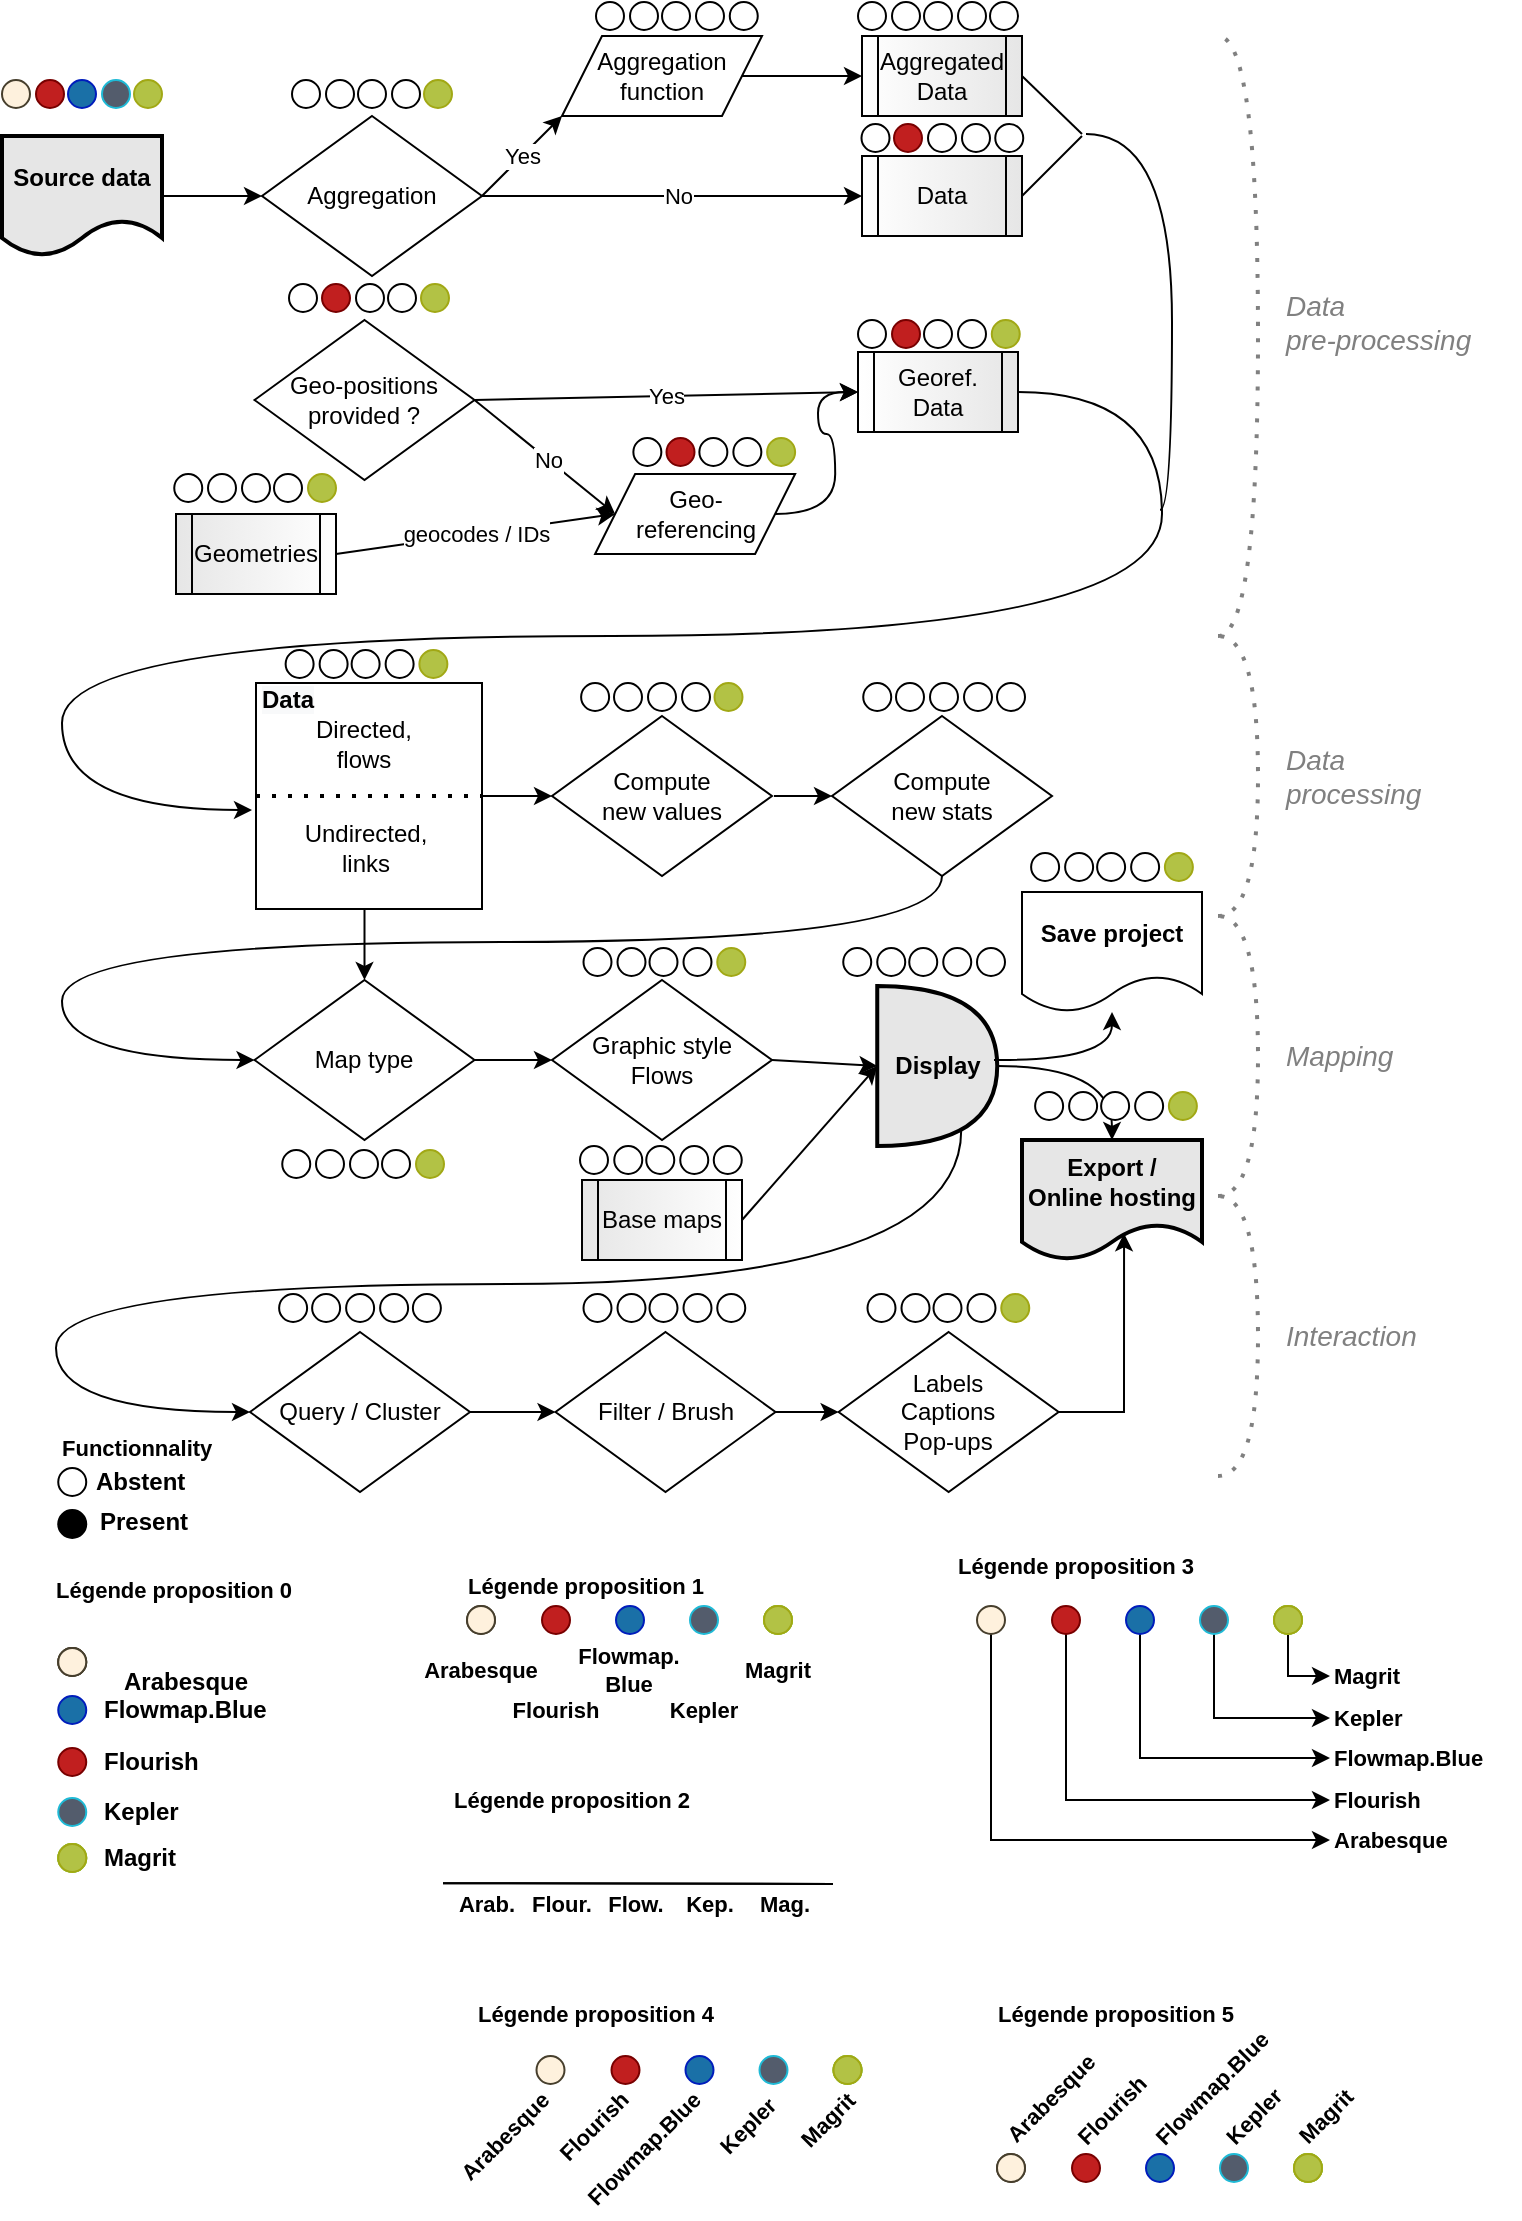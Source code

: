 <mxfile version="14.6.2" type="github">
  <diagram id="x_EGCtdsNAIoLuTjenAh" name="Page-1">
    <mxGraphModel dx="656" dy="399" grid="0" gridSize="10" guides="1" tooltips="1" connect="1" arrows="1" fold="1" page="1" pageScale="1" pageWidth="827" pageHeight="1169" math="0" shadow="0">
      <root>
        <mxCell id="0" />
        <mxCell id="FpdOjQ_UmzUaRlVC9WjG-2" value="Formes" style="" parent="0" />
        <mxCell id="KOBFgpsfJj8ijsTa2FeM-139" value="" style="ellipse;whiteSpace=wrap;html=1;aspect=fixed;fontColor=#ffffff;strokeColor=#780000;fillColor=#c11f1f;" vertex="1" parent="FpdOjQ_UmzUaRlVC9WjG-2">
          <mxGeometry x="466" y="64" width="14" height="14" as="geometry" />
        </mxCell>
        <mxCell id="KOBFgpsfJj8ijsTa2FeM-138" value="" style="ellipse;whiteSpace=wrap;html=1;aspect=fixed;fontColor=#ffffff;fillColor=#b2c245;strokeColor=#A1A815;" vertex="1" parent="FpdOjQ_UmzUaRlVC9WjG-2">
          <mxGeometry x="514.88" y="162" width="14" height="14" as="geometry" />
        </mxCell>
        <mxCell id="KOBFgpsfJj8ijsTa2FeM-51" value="" style="ellipse;whiteSpace=wrap;html=1;aspect=fixed;fontColor=#ffffff;fillColor=#FFFFFF;" vertex="1" parent="FpdOjQ_UmzUaRlVC9WjG-2">
          <mxGeometry x="514" y="3" width="14" height="14" as="geometry" />
        </mxCell>
        <mxCell id="WmJDCKHygcUtH_FTsqzf-33" value="" style="whiteSpace=wrap;html=1;aspect=fixed;strokeWidth=1;" parent="FpdOjQ_UmzUaRlVC9WjG-2" vertex="1">
          <mxGeometry x="147" y="343.5" width="113" height="113" as="geometry" />
        </mxCell>
        <mxCell id="FpdOjQ_UmzUaRlVC9WjG-3" value="Source data" style="shape=document;whiteSpace=wrap;html=1;boundedLbl=1;sketch=0;fillColor=#E6E6E6;fontStyle=1;strokeWidth=2;" parent="FpdOjQ_UmzUaRlVC9WjG-2" vertex="1">
          <mxGeometry x="20" y="70" width="80" height="60" as="geometry" />
        </mxCell>
        <mxCell id="FpdOjQ_UmzUaRlVC9WjG-4" value="Geo-positions provided ?" style="rhombus;whiteSpace=wrap;html=1;sketch=0;" parent="FpdOjQ_UmzUaRlVC9WjG-2" vertex="1">
          <mxGeometry x="146.25" y="162" width="110" height="80" as="geometry" />
        </mxCell>
        <mxCell id="FpdOjQ_UmzUaRlVC9WjG-5" value="Aggregation" style="rhombus;whiteSpace=wrap;html=1;sketch=0;" parent="FpdOjQ_UmzUaRlVC9WjG-2" vertex="1">
          <mxGeometry x="150" y="60" width="110" height="80" as="geometry" />
        </mxCell>
        <mxCell id="FpdOjQ_UmzUaRlVC9WjG-6" value="" style="endArrow=classic;html=1;entryX=0;entryY=0.5;entryDx=0;entryDy=0;" parent="FpdOjQ_UmzUaRlVC9WjG-2" source="FpdOjQ_UmzUaRlVC9WjG-3" target="FpdOjQ_UmzUaRlVC9WjG-5" edge="1">
          <mxGeometry width="50" height="50" relative="1" as="geometry">
            <mxPoint x="180" y="260" as="sourcePoint" />
            <mxPoint x="230" y="210" as="targetPoint" />
          </mxGeometry>
        </mxCell>
        <mxCell id="FpdOjQ_UmzUaRlVC9WjG-7" value="Aggregation function" style="shape=parallelogram;perimeter=parallelogramPerimeter;whiteSpace=wrap;html=1;fixedSize=1;sketch=0;" parent="FpdOjQ_UmzUaRlVC9WjG-2" vertex="1">
          <mxGeometry x="300" y="20" width="100" height="40" as="geometry" />
        </mxCell>
        <mxCell id="FpdOjQ_UmzUaRlVC9WjG-8" value="Yes" style="endArrow=classic;html=1;exitX=1;exitY=0.5;exitDx=0;exitDy=0;entryX=0;entryY=1;entryDx=0;entryDy=0;" parent="FpdOjQ_UmzUaRlVC9WjG-2" source="FpdOjQ_UmzUaRlVC9WjG-5" target="FpdOjQ_UmzUaRlVC9WjG-7" edge="1">
          <mxGeometry width="50" height="50" relative="1" as="geometry">
            <mxPoint x="290" y="180" as="sourcePoint" />
            <mxPoint x="340" y="130" as="targetPoint" />
          </mxGeometry>
        </mxCell>
        <mxCell id="FpdOjQ_UmzUaRlVC9WjG-9" value="" style="endArrow=classic;html=1;exitX=1;exitY=0.5;exitDx=0;exitDy=0;entryX=0;entryY=0.5;entryDx=0;entryDy=0;" parent="FpdOjQ_UmzUaRlVC9WjG-2" source="FpdOjQ_UmzUaRlVC9WjG-5" target="FpdOjQ_UmzUaRlVC9WjG-11" edge="1">
          <mxGeometry width="50" height="50" relative="1" as="geometry">
            <mxPoint x="290" y="180" as="sourcePoint" />
            <mxPoint x="340" y="130" as="targetPoint" />
          </mxGeometry>
        </mxCell>
        <mxCell id="FpdOjQ_UmzUaRlVC9WjG-13" value="No" style="edgeLabel;html=1;align=center;verticalAlign=middle;resizable=0;points=[];" parent="FpdOjQ_UmzUaRlVC9WjG-9" vertex="1" connectable="0">
          <mxGeometry x="0.027" relative="1" as="geometry">
            <mxPoint as="offset" />
          </mxGeometry>
        </mxCell>
        <mxCell id="FpdOjQ_UmzUaRlVC9WjG-10" value="Aggregated &lt;br&gt;Data" style="shape=process;whiteSpace=wrap;html=1;backgroundOutline=1;sketch=0;gradientDirection=east;gradientColor=#E6E6E6;" parent="FpdOjQ_UmzUaRlVC9WjG-2" vertex="1">
          <mxGeometry x="450" y="20" width="80" height="40" as="geometry" />
        </mxCell>
        <mxCell id="FpdOjQ_UmzUaRlVC9WjG-11" value="Data" style="shape=process;whiteSpace=wrap;html=1;backgroundOutline=1;sketch=0;gradientDirection=east;gradientColor=#E6E6E6;" parent="FpdOjQ_UmzUaRlVC9WjG-2" vertex="1">
          <mxGeometry x="450" y="80" width="80" height="40" as="geometry" />
        </mxCell>
        <mxCell id="FpdOjQ_UmzUaRlVC9WjG-12" value="" style="endArrow=classic;html=1;entryX=0;entryY=0.5;entryDx=0;entryDy=0;exitX=1;exitY=0.5;exitDx=0;exitDy=0;" parent="FpdOjQ_UmzUaRlVC9WjG-2" source="FpdOjQ_UmzUaRlVC9WjG-7" target="FpdOjQ_UmzUaRlVC9WjG-10" edge="1">
          <mxGeometry width="50" height="50" relative="1" as="geometry">
            <mxPoint x="290" y="180" as="sourcePoint" />
            <mxPoint x="340" y="130" as="targetPoint" />
          </mxGeometry>
        </mxCell>
        <mxCell id="FpdOjQ_UmzUaRlVC9WjG-17" value="" style="endArrow=none;html=1;exitX=1;exitY=0.5;exitDx=0;exitDy=0;" parent="FpdOjQ_UmzUaRlVC9WjG-2" source="FpdOjQ_UmzUaRlVC9WjG-10" edge="1">
          <mxGeometry width="50" height="50" relative="1" as="geometry">
            <mxPoint x="440" y="150" as="sourcePoint" />
            <mxPoint x="560" y="69" as="targetPoint" />
          </mxGeometry>
        </mxCell>
        <mxCell id="FpdOjQ_UmzUaRlVC9WjG-18" value="" style="endArrow=none;html=1;exitX=1;exitY=0.5;exitDx=0;exitDy=0;" parent="FpdOjQ_UmzUaRlVC9WjG-2" edge="1">
          <mxGeometry width="50" height="50" relative="1" as="geometry">
            <mxPoint x="530" y="100" as="sourcePoint" />
            <mxPoint x="560" y="70" as="targetPoint" />
          </mxGeometry>
        </mxCell>
        <mxCell id="FpdOjQ_UmzUaRlVC9WjG-64" style="edgeStyle=orthogonalEdgeStyle;curved=1;rounded=0;orthogonalLoop=1;jettySize=auto;html=1;exitX=1;exitY=0.5;exitDx=0;exitDy=0;entryX=0;entryY=0.5;entryDx=0;entryDy=0;fontColor=#808080;" parent="FpdOjQ_UmzUaRlVC9WjG-2" source="FpdOjQ_UmzUaRlVC9WjG-19" target="FpdOjQ_UmzUaRlVC9WjG-21" edge="1">
          <mxGeometry relative="1" as="geometry" />
        </mxCell>
        <mxCell id="FpdOjQ_UmzUaRlVC9WjG-19" value="Geo-&lt;br&gt;referencing" style="shape=parallelogram;perimeter=parallelogramPerimeter;whiteSpace=wrap;html=1;fixedSize=1;sketch=0;" parent="FpdOjQ_UmzUaRlVC9WjG-2" vertex="1">
          <mxGeometry x="316.56" y="239" width="100" height="40" as="geometry" />
        </mxCell>
        <mxCell id="FpdOjQ_UmzUaRlVC9WjG-20" value="Yes" style="endArrow=classic;html=1;exitX=1;exitY=0.5;exitDx=0;exitDy=0;entryX=0;entryY=0.5;entryDx=0;entryDy=0;" parent="FpdOjQ_UmzUaRlVC9WjG-2" source="FpdOjQ_UmzUaRlVC9WjG-4" target="FpdOjQ_UmzUaRlVC9WjG-21" edge="1">
          <mxGeometry width="50" height="50" relative="1" as="geometry">
            <mxPoint x="268" y="88" as="sourcePoint" />
            <mxPoint x="308" y="48" as="targetPoint" />
          </mxGeometry>
        </mxCell>
        <mxCell id="FpdOjQ_UmzUaRlVC9WjG-21" value="Georef.&lt;br&gt;Data" style="shape=process;whiteSpace=wrap;html=1;backgroundOutline=1;sketch=0;gradientDirection=east;gradientColor=#E6E6E6;" parent="FpdOjQ_UmzUaRlVC9WjG-2" vertex="1">
          <mxGeometry x="448" y="178" width="80" height="40" as="geometry" />
        </mxCell>
        <mxCell id="FpdOjQ_UmzUaRlVC9WjG-22" value="" style="endArrow=classic;html=1;entryX=0;entryY=0.5;entryDx=0;entryDy=0;exitX=1;exitY=0.5;exitDx=0;exitDy=0;" parent="FpdOjQ_UmzUaRlVC9WjG-2" target="FpdOjQ_UmzUaRlVC9WjG-19" edge="1" source="FpdOjQ_UmzUaRlVC9WjG-4">
          <mxGeometry width="50" height="50" relative="1" as="geometry">
            <mxPoint x="258" y="198" as="sourcePoint" />
            <mxPoint x="468" y="128" as="targetPoint" />
          </mxGeometry>
        </mxCell>
        <mxCell id="FpdOjQ_UmzUaRlVC9WjG-23" value="No" style="edgeLabel;html=1;align=center;verticalAlign=middle;resizable=0;points=[];" parent="FpdOjQ_UmzUaRlVC9WjG-22" vertex="1" connectable="0">
          <mxGeometry x="0.027" relative="1" as="geometry">
            <mxPoint as="offset" />
          </mxGeometry>
        </mxCell>
        <mxCell id="FpdOjQ_UmzUaRlVC9WjG-24" value="Geometries" style="shape=process;whiteSpace=wrap;html=1;backgroundOutline=1;sketch=0;gradientColor=#ffffff;fillColor=#E6E6E6;gradientDirection=east;" parent="FpdOjQ_UmzUaRlVC9WjG-2" vertex="1">
          <mxGeometry x="107" y="259" width="80" height="40" as="geometry" />
        </mxCell>
        <mxCell id="FpdOjQ_UmzUaRlVC9WjG-25" value="geocodes / IDs" style="endArrow=classic;html=1;exitX=1;exitY=0.5;exitDx=0;exitDy=0;entryX=0;entryY=0.5;entryDx=0;entryDy=0;" parent="FpdOjQ_UmzUaRlVC9WjG-2" source="FpdOjQ_UmzUaRlVC9WjG-24" target="FpdOjQ_UmzUaRlVC9WjG-19" edge="1">
          <mxGeometry width="50" height="50" relative="1" as="geometry">
            <mxPoint x="268" y="228" as="sourcePoint" />
            <mxPoint x="318" y="178" as="targetPoint" />
          </mxGeometry>
        </mxCell>
        <mxCell id="FpdOjQ_UmzUaRlVC9WjG-26" value="" style="endArrow=classic;html=1;edgeStyle=orthogonalEdgeStyle;curved=1;exitX=1;exitY=0.5;exitDx=0;exitDy=0;" parent="FpdOjQ_UmzUaRlVC9WjG-2" source="FpdOjQ_UmzUaRlVC9WjG-21" edge="1">
          <mxGeometry width="50" height="50" relative="1" as="geometry">
            <mxPoint x="532" y="222" as="sourcePoint" />
            <mxPoint x="145" y="407" as="targetPoint" />
            <Array as="points">
              <mxPoint x="600" y="198" />
              <mxPoint x="600" y="320" />
              <mxPoint x="50" y="320" />
              <mxPoint x="50" y="407" />
            </Array>
          </mxGeometry>
        </mxCell>
        <mxCell id="FpdOjQ_UmzUaRlVC9WjG-28" value="Compute&lt;br&gt;new values" style="rhombus;whiteSpace=wrap;html=1;sketch=0;" parent="FpdOjQ_UmzUaRlVC9WjG-2" vertex="1">
          <mxGeometry x="295" y="360" width="110" height="80" as="geometry" />
        </mxCell>
        <mxCell id="FpdOjQ_UmzUaRlVC9WjG-29" value="Compute&lt;br&gt;new stats" style="rhombus;whiteSpace=wrap;html=1;sketch=0;" parent="FpdOjQ_UmzUaRlVC9WjG-2" vertex="1">
          <mxGeometry x="435" y="360" width="110" height="80" as="geometry" />
        </mxCell>
        <mxCell id="FpdOjQ_UmzUaRlVC9WjG-30" value="" style="endArrow=classic;html=1;exitX=1;exitY=0.5;exitDx=0;exitDy=0;" parent="FpdOjQ_UmzUaRlVC9WjG-2" source="WmJDCKHygcUtH_FTsqzf-33" target="FpdOjQ_UmzUaRlVC9WjG-28" edge="1">
          <mxGeometry width="50" height="50" relative="1" as="geometry">
            <mxPoint x="260" y="402" as="sourcePoint" />
            <mxPoint x="390" y="250" as="targetPoint" />
          </mxGeometry>
        </mxCell>
        <mxCell id="FpdOjQ_UmzUaRlVC9WjG-31" value="" style="endArrow=classic;html=1;entryX=0;entryY=0.5;entryDx=0;entryDy=0;" parent="FpdOjQ_UmzUaRlVC9WjG-2" target="FpdOjQ_UmzUaRlVC9WjG-29" edge="1">
          <mxGeometry width="50" height="50" relative="1" as="geometry">
            <mxPoint x="406" y="400" as="sourcePoint" />
            <mxPoint x="430" y="400" as="targetPoint" />
          </mxGeometry>
        </mxCell>
        <mxCell id="FpdOjQ_UmzUaRlVC9WjG-32" value="" style="endArrow=classic;html=1;entryX=0;entryY=0.5;entryDx=0;entryDy=0;edgeStyle=orthogonalEdgeStyle;curved=1;" parent="FpdOjQ_UmzUaRlVC9WjG-2" target="FpdOjQ_UmzUaRlVC9WjG-33" edge="1">
          <mxGeometry width="50" height="50" relative="1" as="geometry">
            <mxPoint x="490" y="440" as="sourcePoint" />
            <mxPoint x="130" y="590.0" as="targetPoint" />
            <Array as="points">
              <mxPoint x="490" y="473" />
              <mxPoint x="50" y="473" />
              <mxPoint x="50" y="532" />
            </Array>
          </mxGeometry>
        </mxCell>
        <mxCell id="FpdOjQ_UmzUaRlVC9WjG-33" value="Map type" style="rhombus;whiteSpace=wrap;html=1;sketch=0;" parent="FpdOjQ_UmzUaRlVC9WjG-2" vertex="1">
          <mxGeometry x="146.25" y="492" width="110" height="80" as="geometry" />
        </mxCell>
        <mxCell id="FpdOjQ_UmzUaRlVC9WjG-34" value="Graphic style&lt;br&gt;Flows" style="rhombus;whiteSpace=wrap;html=1;sketch=0;" parent="FpdOjQ_UmzUaRlVC9WjG-2" vertex="1">
          <mxGeometry x="295" y="492" width="110" height="80" as="geometry" />
        </mxCell>
        <mxCell id="FpdOjQ_UmzUaRlVC9WjG-35" value="" style="endArrow=classic;html=1;entryX=0;entryY=0.5;entryDx=0;entryDy=0;exitX=1;exitY=0.5;exitDx=0;exitDy=0;" parent="FpdOjQ_UmzUaRlVC9WjG-2" source="FpdOjQ_UmzUaRlVC9WjG-33" target="FpdOjQ_UmzUaRlVC9WjG-34" edge="1">
          <mxGeometry width="50" height="50" relative="1" as="geometry">
            <mxPoint x="260" y="532.0" as="sourcePoint" />
            <mxPoint x="290" y="532.0" as="targetPoint" />
          </mxGeometry>
        </mxCell>
        <mxCell id="KOBFgpsfJj8ijsTa2FeM-142" style="edgeStyle=orthogonalEdgeStyle;orthogonalLoop=1;jettySize=auto;html=1;exitX=0.7;exitY=0.9;exitDx=0;exitDy=0;exitPerimeter=0;entryX=0;entryY=0.5;entryDx=0;entryDy=0;curved=1;" edge="1" parent="FpdOjQ_UmzUaRlVC9WjG-2" source="FpdOjQ_UmzUaRlVC9WjG-36" target="FpdOjQ_UmzUaRlVC9WjG-41">
          <mxGeometry relative="1" as="geometry">
            <Array as="points">
              <mxPoint x="500" y="644" />
              <mxPoint x="47" y="644" />
              <mxPoint x="47" y="708" />
            </Array>
          </mxGeometry>
        </mxCell>
        <mxCell id="FpdOjQ_UmzUaRlVC9WjG-36" value="Display" style="shape=or;whiteSpace=wrap;html=1;sketch=0;fillColor=#E6E6E6;fontStyle=1;strokeWidth=2;" parent="FpdOjQ_UmzUaRlVC9WjG-2" vertex="1">
          <mxGeometry x="457.62" y="495" width="60" height="80" as="geometry" />
        </mxCell>
        <mxCell id="FpdOjQ_UmzUaRlVC9WjG-37" value="" style="endArrow=classic;html=1;exitX=1;exitY=0.5;exitDx=0;exitDy=0;entryX=0;entryY=0.5;entryDx=0;entryDy=0;entryPerimeter=0;" parent="FpdOjQ_UmzUaRlVC9WjG-2" source="FpdOjQ_UmzUaRlVC9WjG-34" target="FpdOjQ_UmzUaRlVC9WjG-36" edge="1">
          <mxGeometry width="50" height="50" relative="1" as="geometry">
            <mxPoint x="340" y="487" as="sourcePoint" />
            <mxPoint x="390" y="437" as="targetPoint" />
          </mxGeometry>
        </mxCell>
        <mxCell id="FpdOjQ_UmzUaRlVC9WjG-38" value="" style="endArrow=classic;html=1;exitX=1;exitY=0.5;exitDx=0;exitDy=0;entryX=0;entryY=0.5;entryDx=0;entryDy=0;entryPerimeter=0;" parent="FpdOjQ_UmzUaRlVC9WjG-2" source="FpdOjQ_UmzUaRlVC9WjG-39" target="FpdOjQ_UmzUaRlVC9WjG-36" edge="1">
          <mxGeometry width="50" height="50" relative="1" as="geometry">
            <mxPoint x="413" y="596.66" as="sourcePoint" />
            <mxPoint x="468" y="596.66" as="targetPoint" />
          </mxGeometry>
        </mxCell>
        <mxCell id="FpdOjQ_UmzUaRlVC9WjG-39" value="Base maps" style="shape=process;whiteSpace=wrap;html=1;backgroundOutline=1;sketch=0;gradientDirection=west;gradientColor=#E6E6E6;" parent="FpdOjQ_UmzUaRlVC9WjG-2" vertex="1">
          <mxGeometry x="310" y="592" width="80" height="40" as="geometry" />
        </mxCell>
        <mxCell id="KOBFgpsfJj8ijsTa2FeM-141" style="edgeStyle=orthogonalEdgeStyle;rounded=0;orthogonalLoop=1;jettySize=auto;html=1;exitX=1;exitY=0.5;exitDx=0;exitDy=0;entryX=0;entryY=0.5;entryDx=0;entryDy=0;" edge="1" parent="FpdOjQ_UmzUaRlVC9WjG-2" source="FpdOjQ_UmzUaRlVC9WjG-41" target="FpdOjQ_UmzUaRlVC9WjG-42">
          <mxGeometry relative="1" as="geometry">
            <mxPoint x="289.333" y="696" as="targetPoint" />
          </mxGeometry>
        </mxCell>
        <mxCell id="FpdOjQ_UmzUaRlVC9WjG-41" value="Query / Cluster" style="rhombus;whiteSpace=wrap;html=1;sketch=0;" parent="FpdOjQ_UmzUaRlVC9WjG-2" vertex="1">
          <mxGeometry x="144" y="668" width="110" height="80" as="geometry" />
        </mxCell>
        <mxCell id="FpdOjQ_UmzUaRlVC9WjG-42" value="Filter / Brush" style="rhombus;whiteSpace=wrap;html=1;sketch=0;" parent="FpdOjQ_UmzUaRlVC9WjG-2" vertex="1">
          <mxGeometry x="296.75" y="668" width="110" height="80" as="geometry" />
        </mxCell>
        <mxCell id="KOBFgpsfJj8ijsTa2FeM-140" style="edgeStyle=orthogonalEdgeStyle;rounded=0;orthogonalLoop=1;jettySize=auto;html=1;exitX=1;exitY=0.5;exitDx=0;exitDy=0;entryX=0.567;entryY=0.778;entryDx=0;entryDy=0;entryPerimeter=0;" edge="1" parent="FpdOjQ_UmzUaRlVC9WjG-2" source="FpdOjQ_UmzUaRlVC9WjG-47" target="FpdOjQ_UmzUaRlVC9WjG-49">
          <mxGeometry relative="1" as="geometry" />
        </mxCell>
        <mxCell id="FpdOjQ_UmzUaRlVC9WjG-47" value="Labels&lt;br&gt;Captions&lt;br&gt;Pop-ups" style="rhombus;whiteSpace=wrap;html=1;sketch=0;" parent="FpdOjQ_UmzUaRlVC9WjG-2" vertex="1">
          <mxGeometry x="438.31" y="668" width="110" height="80" as="geometry" />
        </mxCell>
        <mxCell id="FpdOjQ_UmzUaRlVC9WjG-48" value="" style="endArrow=classic;html=1;exitX=1;exitY=0.5;exitDx=0;exitDy=0;" parent="FpdOjQ_UmzUaRlVC9WjG-2" source="FpdOjQ_UmzUaRlVC9WjG-42" target="FpdOjQ_UmzUaRlVC9WjG-47" edge="1">
          <mxGeometry width="50" height="50" relative="1" as="geometry">
            <mxPoint x="405" y="637.0" as="sourcePoint" />
            <mxPoint x="460" y="637.0" as="targetPoint" />
          </mxGeometry>
        </mxCell>
        <mxCell id="FpdOjQ_UmzUaRlVC9WjG-50" value="" style="endArrow=classic;html=1;entryX=0.5;entryY=0;entryDx=0;entryDy=0;edgeStyle=orthogonalEdgeStyle;curved=1;" parent="FpdOjQ_UmzUaRlVC9WjG-2" source="FpdOjQ_UmzUaRlVC9WjG-36" target="FpdOjQ_UmzUaRlVC9WjG-49" edge="1">
          <mxGeometry width="50" height="50" relative="1" as="geometry">
            <mxPoint x="470" y="617" as="sourcePoint" />
            <mxPoint x="520" y="567" as="targetPoint" />
            <Array as="points">
              <mxPoint x="575" y="535" />
            </Array>
          </mxGeometry>
        </mxCell>
        <mxCell id="FpdOjQ_UmzUaRlVC9WjG-52" value="" style="endArrow=none;dashed=1;html=1;dashPattern=1 3;strokeWidth=2;edgeStyle=orthogonalEdgeStyle;curved=1;fontColor=#808080;strokeColor=#808080;" parent="FpdOjQ_UmzUaRlVC9WjG-2" edge="1">
          <mxGeometry width="50" height="50" relative="1" as="geometry">
            <mxPoint x="628" y="320" as="sourcePoint" />
            <mxPoint x="628" y="20" as="targetPoint" />
            <Array as="points">
              <mxPoint x="648" y="320" />
              <mxPoint x="648" y="20" />
            </Array>
          </mxGeometry>
        </mxCell>
        <mxCell id="FpdOjQ_UmzUaRlVC9WjG-54" value="Data&lt;br&gt;pre-processing" style="text;html=1;strokeColor=none;align=left;verticalAlign=middle;whiteSpace=wrap;rounded=0;sketch=0;fontColor=#808080;fontStyle=2;fontSize=14;" parent="FpdOjQ_UmzUaRlVC9WjG-2" vertex="1">
          <mxGeometry x="660" y="153" width="109" height="20" as="geometry" />
        </mxCell>
        <mxCell id="FpdOjQ_UmzUaRlVC9WjG-55" value="" style="endArrow=none;dashed=1;html=1;dashPattern=1 3;strokeWidth=2;edgeStyle=orthogonalEdgeStyle;curved=1;fontColor=#808080;strokeColor=#808080;" parent="FpdOjQ_UmzUaRlVC9WjG-2" edge="1">
          <mxGeometry width="50" height="50" relative="1" as="geometry">
            <mxPoint x="628" y="460" as="sourcePoint" />
            <mxPoint x="628" y="320" as="targetPoint" />
            <Array as="points">
              <mxPoint x="648" y="460" />
              <mxPoint x="648" y="320" />
            </Array>
          </mxGeometry>
        </mxCell>
        <mxCell id="FpdOjQ_UmzUaRlVC9WjG-56" value="Data&lt;br&gt;processing" style="text;html=1;strokeColor=none;align=left;verticalAlign=middle;whiteSpace=wrap;rounded=0;sketch=0;fontColor=#808080;fontStyle=2;fontSize=14;" parent="FpdOjQ_UmzUaRlVC9WjG-2" vertex="1">
          <mxGeometry x="660" y="380" width="119" height="20" as="geometry" />
        </mxCell>
        <mxCell id="FpdOjQ_UmzUaRlVC9WjG-58" value="Mapping" style="text;html=1;strokeColor=none;align=left;verticalAlign=middle;whiteSpace=wrap;rounded=0;sketch=0;fontColor=#808080;fontStyle=2;fontSize=14;" parent="FpdOjQ_UmzUaRlVC9WjG-2" vertex="1">
          <mxGeometry x="660" y="520" width="100" height="20" as="geometry" />
        </mxCell>
        <mxCell id="FpdOjQ_UmzUaRlVC9WjG-49" value="Export /&lt;br&gt;Online hosting" style="shape=document;whiteSpace=wrap;html=1;boundedLbl=1;sketch=0;fillColor=#E6E6E6;fontStyle=1;strokeWidth=2;" parent="FpdOjQ_UmzUaRlVC9WjG-2" vertex="1">
          <mxGeometry x="530" y="572" width="90" height="60" as="geometry" />
        </mxCell>
        <mxCell id="FpdOjQ_UmzUaRlVC9WjG-61" value="" style="endArrow=none;dashed=1;html=1;dashPattern=1 3;strokeWidth=2;edgeStyle=orthogonalEdgeStyle;curved=1;fontColor=#808080;strokeColor=#808080;" parent="FpdOjQ_UmzUaRlVC9WjG-2" edge="1">
          <mxGeometry width="50" height="50" relative="1" as="geometry">
            <mxPoint x="628" y="600" as="sourcePoint" />
            <mxPoint x="628" y="460" as="targetPoint" />
            <Array as="points">
              <mxPoint x="648" y="600" />
              <mxPoint x="648" y="460" />
            </Array>
          </mxGeometry>
        </mxCell>
        <mxCell id="FpdOjQ_UmzUaRlVC9WjG-62" value="Interaction" style="text;html=1;strokeColor=none;align=left;verticalAlign=middle;whiteSpace=wrap;rounded=0;sketch=0;fontColor=#808080;fontStyle=2;fontSize=14;" parent="FpdOjQ_UmzUaRlVC9WjG-2" vertex="1">
          <mxGeometry x="660" y="660" width="100" height="20" as="geometry" />
        </mxCell>
        <mxCell id="FpdOjQ_UmzUaRlVC9WjG-63" value="" style="endArrow=none;dashed=1;html=1;dashPattern=1 3;strokeWidth=2;edgeStyle=orthogonalEdgeStyle;curved=1;fontColor=#808080;strokeColor=#808080;" parent="FpdOjQ_UmzUaRlVC9WjG-2" edge="1">
          <mxGeometry width="50" height="50" relative="1" as="geometry">
            <mxPoint x="628" y="740" as="sourcePoint" />
            <mxPoint x="628" y="600" as="targetPoint" />
            <Array as="points">
              <mxPoint x="648" y="740" />
              <mxPoint x="648" y="600" />
            </Array>
          </mxGeometry>
        </mxCell>
        <mxCell id="WmJDCKHygcUtH_FTsqzf-0" value="" style="endArrow=classic;html=1;entryX=0.5;entryY=0;entryDx=0;entryDy=0;exitX=0.48;exitY=0.997;exitDx=0;exitDy=0;exitPerimeter=0;" parent="FpdOjQ_UmzUaRlVC9WjG-2" source="WmJDCKHygcUtH_FTsqzf-33" target="FpdOjQ_UmzUaRlVC9WjG-33" edge="1">
          <mxGeometry width="50" height="50" relative="1" as="geometry">
            <mxPoint x="201" y="459" as="sourcePoint" />
            <mxPoint x="416" y="354" as="targetPoint" />
          </mxGeometry>
        </mxCell>
        <mxCell id="WmJDCKHygcUtH_FTsqzf-13" value="" style="ellipse;whiteSpace=wrap;html=1;aspect=fixed;fontColor=#ffffff;fillColor=#F5DC93;strokeColor=#473F2D;" parent="FpdOjQ_UmzUaRlVC9WjG-2" vertex="1">
          <mxGeometry x="48.12" y="826" width="14" height="14" as="geometry" />
        </mxCell>
        <mxCell id="WmJDCKHygcUtH_FTsqzf-14" value="" style="ellipse;whiteSpace=wrap;html=1;aspect=fixed;strokeColor=#001DBC;fontColor=#ffffff;fillColor=#1a70a7;" parent="FpdOjQ_UmzUaRlVC9WjG-2" vertex="1">
          <mxGeometry x="48.12" y="850" width="14" height="14" as="geometry" />
        </mxCell>
        <mxCell id="WmJDCKHygcUtH_FTsqzf-17" value="" style="ellipse;whiteSpace=wrap;html=1;aspect=fixed;fontColor=#ffffff;fillColor=#009900;strokeColor=#006900;" parent="FpdOjQ_UmzUaRlVC9WjG-2" vertex="1">
          <mxGeometry x="48.12" y="924" width="14" height="14" as="geometry" />
        </mxCell>
        <mxCell id="WmJDCKHygcUtH_FTsqzf-19" value="" style="ellipse;whiteSpace=wrap;html=1;aspect=fixed;fontColor=#ffffff;fillColor=#535c6c;strokeColor=#1fbad6;" parent="FpdOjQ_UmzUaRlVC9WjG-2" vertex="1">
          <mxGeometry x="48.12" y="901" width="14" height="14" as="geometry" />
        </mxCell>
        <mxCell id="WmJDCKHygcUtH_FTsqzf-20" value="" style="ellipse;whiteSpace=wrap;html=1;aspect=fixed;fontColor=#ffffff;strokeColor=#780000;fillColor=#c11f1f;" parent="FpdOjQ_UmzUaRlVC9WjG-2" vertex="1">
          <mxGeometry x="48.12" y="876" width="14" height="14" as="geometry" />
        </mxCell>
        <mxCell id="WmJDCKHygcUtH_FTsqzf-21" value="Save project" style="shape=document;whiteSpace=wrap;html=1;boundedLbl=1;sketch=0;fontStyle=1;strokeWidth=1;" parent="FpdOjQ_UmzUaRlVC9WjG-2" vertex="1">
          <mxGeometry x="530" y="448" width="90" height="60" as="geometry" />
        </mxCell>
        <mxCell id="WmJDCKHygcUtH_FTsqzf-22" value="" style="endArrow=classic;html=1;edgeStyle=orthogonalEdgeStyle;curved=1;" parent="FpdOjQ_UmzUaRlVC9WjG-2" target="WmJDCKHygcUtH_FTsqzf-21" edge="1">
          <mxGeometry width="50" height="50" relative="1" as="geometry">
            <mxPoint x="516" y="532" as="sourcePoint" />
            <mxPoint x="571" y="572" as="targetPoint" />
          </mxGeometry>
        </mxCell>
        <mxCell id="WmJDCKHygcUtH_FTsqzf-34" value="&lt;span style=&quot;color: rgb(0 , 0 , 0) ; font-family: &amp;#34;helvetica&amp;#34; ; font-size: 12px ; font-style: normal ; font-weight: 700 ; letter-spacing: normal ; text-align: center ; text-indent: 0px ; text-transform: none ; word-spacing: 0px ; background-color: rgb(248 , 249 , 250) ; display: inline ; float: none&quot;&gt;Data&lt;/span&gt;" style="text;whiteSpace=wrap;html=1;" parent="FpdOjQ_UmzUaRlVC9WjG-2" vertex="1">
          <mxGeometry x="148.25" y="338" width="72" height="28" as="geometry" />
        </mxCell>
        <mxCell id="WmJDCKHygcUtH_FTsqzf-35" value="" style="endArrow=none;dashed=1;html=1;dashPattern=1 3;strokeWidth=2;exitX=0;exitY=0.5;exitDx=0;exitDy=0;entryX=1;entryY=0.5;entryDx=0;entryDy=0;" parent="FpdOjQ_UmzUaRlVC9WjG-2" source="WmJDCKHygcUtH_FTsqzf-33" target="WmJDCKHygcUtH_FTsqzf-33" edge="1">
          <mxGeometry width="50" height="50" relative="1" as="geometry">
            <mxPoint x="280" y="447" as="sourcePoint" />
            <mxPoint x="330" y="397" as="targetPoint" />
          </mxGeometry>
        </mxCell>
        <mxCell id="WmJDCKHygcUtH_FTsqzf-36" value="Directed, flows" style="text;html=1;strokeColor=none;fillColor=none;align=center;verticalAlign=middle;whiteSpace=wrap;rounded=0;dashed=1;" parent="FpdOjQ_UmzUaRlVC9WjG-2" vertex="1">
          <mxGeometry x="181.25" y="364" width="40" height="20" as="geometry" />
        </mxCell>
        <mxCell id="WmJDCKHygcUtH_FTsqzf-37" value="Undirected, links" style="text;html=1;strokeColor=none;fillColor=none;align=center;verticalAlign=middle;whiteSpace=wrap;rounded=0;dashed=1;" parent="FpdOjQ_UmzUaRlVC9WjG-2" vertex="1">
          <mxGeometry x="182.25" y="416" width="40" height="20" as="geometry" />
        </mxCell>
        <mxCell id="WmJDCKHygcUtH_FTsqzf-41" value="" style="endArrow=none;html=1;edgeStyle=orthogonalEdgeStyle;curved=1;" parent="FpdOjQ_UmzUaRlVC9WjG-2" edge="1">
          <mxGeometry width="50" height="50" relative="1" as="geometry">
            <mxPoint x="599" y="257" as="sourcePoint" />
            <mxPoint x="562" y="69" as="targetPoint" />
            <Array as="points">
              <mxPoint x="605" y="257" />
              <mxPoint x="605" y="69" />
            </Array>
          </mxGeometry>
        </mxCell>
        <mxCell id="bhWjAG3H4gNq9ImHq5WX-0" value="Abstent" style="text;html=1;strokeColor=none;fillColor=none;align=left;verticalAlign=middle;whiteSpace=wrap;rounded=0;fontStyle=1" parent="FpdOjQ_UmzUaRlVC9WjG-2" vertex="1">
          <mxGeometry x="65" y="733" width="40" height="20" as="geometry" />
        </mxCell>
        <mxCell id="bhWjAG3H4gNq9ImHq5WX-1" value="Flowmap.Blue" style="text;html=1;strokeColor=none;fillColor=none;align=left;verticalAlign=middle;whiteSpace=wrap;rounded=0;fontStyle=1" parent="FpdOjQ_UmzUaRlVC9WjG-2" vertex="1">
          <mxGeometry x="69" y="847" width="40" height="20" as="geometry" />
        </mxCell>
        <mxCell id="bhWjAG3H4gNq9ImHq5WX-2" value="Flourish" style="text;html=1;strokeColor=none;fillColor=none;align=left;verticalAlign=middle;whiteSpace=wrap;rounded=0;fontStyle=1" parent="FpdOjQ_UmzUaRlVC9WjG-2" vertex="1">
          <mxGeometry x="69" y="873" width="40" height="20" as="geometry" />
        </mxCell>
        <mxCell id="bhWjAG3H4gNq9ImHq5WX-4" value="Kepler" style="text;html=1;strokeColor=none;fillColor=none;align=left;verticalAlign=middle;whiteSpace=wrap;rounded=0;fontStyle=1" parent="FpdOjQ_UmzUaRlVC9WjG-2" vertex="1">
          <mxGeometry x="69" y="898" width="40" height="20" as="geometry" />
        </mxCell>
        <mxCell id="bhWjAG3H4gNq9ImHq5WX-5" value="Magrit" style="text;html=1;strokeColor=none;fillColor=none;align=left;verticalAlign=middle;whiteSpace=wrap;rounded=0;fontStyle=1" parent="FpdOjQ_UmzUaRlVC9WjG-2" vertex="1">
          <mxGeometry x="69" y="921" width="40" height="20" as="geometry" />
        </mxCell>
        <mxCell id="bhWjAG3H4gNq9ImHq5WX-6" value="" style="ellipse;whiteSpace=wrap;html=1;aspect=fixed;fontColor=#ffffff;fillColor=#b2c245;strokeColor=#A1A815;" parent="FpdOjQ_UmzUaRlVC9WjG-2" vertex="1">
          <mxGeometry x="173" y="239" width="14" height="14" as="geometry" />
        </mxCell>
        <mxCell id="bhWjAG3H4gNq9ImHq5WX-8" value="" style="ellipse;whiteSpace=wrap;html=1;aspect=fixed;fontColor=#ffffff;fillColor=#b2c245;strokeColor=#A1A815;" parent="FpdOjQ_UmzUaRlVC9WjG-2" vertex="1">
          <mxGeometry x="402.56" y="221" width="14" height="14" as="geometry" />
        </mxCell>
        <mxCell id="bhWjAG3H4gNq9ImHq5WX-10" value="" style="ellipse;whiteSpace=wrap;html=1;aspect=fixed;fontColor=#ffffff;fillColor=#b2c245;strokeColor=#A1A815;" parent="FpdOjQ_UmzUaRlVC9WjG-2" vertex="1">
          <mxGeometry x="228.69" y="327" width="14" height="14" as="geometry" />
        </mxCell>
        <mxCell id="bhWjAG3H4gNq9ImHq5WX-11" value="" style="ellipse;whiteSpace=wrap;html=1;aspect=fixed;fontColor=#ffffff;fillColor=#b2c245;strokeColor=#A1A815;" parent="FpdOjQ_UmzUaRlVC9WjG-2" vertex="1">
          <mxGeometry x="376.25" y="343.5" width="14" height="14" as="geometry" />
        </mxCell>
        <mxCell id="bhWjAG3H4gNq9ImHq5WX-12" value="" style="ellipse;whiteSpace=wrap;html=1;aspect=fixed;fontColor=#ffffff;fillColor=#b2c245;strokeColor=#A1A815;" parent="FpdOjQ_UmzUaRlVC9WjG-2" vertex="1">
          <mxGeometry x="227" y="577" width="14" height="14" as="geometry" />
        </mxCell>
        <mxCell id="bhWjAG3H4gNq9ImHq5WX-13" value="" style="ellipse;whiteSpace=wrap;html=1;aspect=fixed;fontColor=#ffffff;fillColor=#b2c245;strokeColor=#A1A815;" parent="FpdOjQ_UmzUaRlVC9WjG-2" vertex="1">
          <mxGeometry x="377.63" y="476" width="14" height="14" as="geometry" />
        </mxCell>
        <mxCell id="bhWjAG3H4gNq9ImHq5WX-14" value="" style="ellipse;whiteSpace=wrap;html=1;aspect=fixed;fontColor=#ffffff;fillColor=#b2c245;strokeColor=#A1A815;" parent="FpdOjQ_UmzUaRlVC9WjG-2" vertex="1">
          <mxGeometry x="603.44" y="548" width="14" height="14" as="geometry" />
        </mxCell>
        <mxCell id="bhWjAG3H4gNq9ImHq5WX-16" value="" style="ellipse;whiteSpace=wrap;html=1;aspect=fixed;fontColor=#ffffff;fillColor=#b2c245;strokeColor=#A1A815;" parent="FpdOjQ_UmzUaRlVC9WjG-2" vertex="1">
          <mxGeometry x="601.44" y="428.5" width="14" height="14" as="geometry" />
        </mxCell>
        <mxCell id="MCsH5pdHWvTMID_yPVmZ-62" value="" style="ellipse;whiteSpace=wrap;html=1;aspect=fixed;fontColor=#ffffff;fillColor=#F5DC93;strokeColor=#473F2D;" parent="FpdOjQ_UmzUaRlVC9WjG-2" vertex="1">
          <mxGeometry x="252.5" y="805" width="14" height="14" as="geometry" />
        </mxCell>
        <mxCell id="MCsH5pdHWvTMID_yPVmZ-63" value="" style="ellipse;whiteSpace=wrap;html=1;aspect=fixed;strokeColor=#001DBC;fontColor=#ffffff;fillColor=#1a70a7;" parent="FpdOjQ_UmzUaRlVC9WjG-2" vertex="1">
          <mxGeometry x="327" y="805" width="14" height="14" as="geometry" />
        </mxCell>
        <mxCell id="MCsH5pdHWvTMID_yPVmZ-64" value="" style="ellipse;whiteSpace=wrap;html=1;aspect=fixed;fontColor=#ffffff;fillColor=#009900;strokeColor=#006900;" parent="FpdOjQ_UmzUaRlVC9WjG-2" vertex="1">
          <mxGeometry x="401" y="805" width="14" height="14" as="geometry" />
        </mxCell>
        <mxCell id="MCsH5pdHWvTMID_yPVmZ-65" value="" style="ellipse;whiteSpace=wrap;html=1;aspect=fixed;fontColor=#ffffff;fillColor=#535c6c;strokeColor=#1fbad6;" parent="FpdOjQ_UmzUaRlVC9WjG-2" vertex="1">
          <mxGeometry x="364" y="805" width="14" height="14" as="geometry" />
        </mxCell>
        <mxCell id="MCsH5pdHWvTMID_yPVmZ-66" value="" style="ellipse;whiteSpace=wrap;html=1;aspect=fixed;fontColor=#ffffff;strokeColor=#780000;fillColor=#c11f1f;" parent="FpdOjQ_UmzUaRlVC9WjG-2" vertex="1">
          <mxGeometry x="290" y="805" width="14" height="14" as="geometry" />
        </mxCell>
        <mxCell id="MCsH5pdHWvTMID_yPVmZ-67" value="Arabesque" style="text;html=1;strokeColor=none;fillColor=none;align=center;verticalAlign=middle;whiteSpace=wrap;rounded=0;fontStyle=1;fontSize=11;" parent="FpdOjQ_UmzUaRlVC9WjG-2" vertex="1">
          <mxGeometry x="227" y="827" width="65" height="20" as="geometry" />
        </mxCell>
        <mxCell id="MCsH5pdHWvTMID_yPVmZ-68" value="&lt;div&gt;Flowmap.&lt;/div&gt;&lt;div&gt;Blue&lt;/div&gt;" style="text;html=1;strokeColor=none;fillColor=none;align=center;verticalAlign=middle;whiteSpace=wrap;rounded=0;fontStyle=1;fontSize=11;" parent="FpdOjQ_UmzUaRlVC9WjG-2" vertex="1">
          <mxGeometry x="292" y="827" width="83" height="20" as="geometry" />
        </mxCell>
        <mxCell id="MCsH5pdHWvTMID_yPVmZ-69" value="Flourish" style="text;html=1;strokeColor=none;fillColor=none;align=center;verticalAlign=middle;whiteSpace=wrap;rounded=0;fontStyle=1;fontSize=11;" parent="FpdOjQ_UmzUaRlVC9WjG-2" vertex="1">
          <mxGeometry x="272" y="847" width="50" height="20" as="geometry" />
        </mxCell>
        <mxCell id="MCsH5pdHWvTMID_yPVmZ-70" value="Kepler" style="text;html=1;strokeColor=none;fillColor=none;align=center;verticalAlign=middle;whiteSpace=wrap;rounded=0;fontStyle=1;fontSize=11;" parent="FpdOjQ_UmzUaRlVC9WjG-2" vertex="1">
          <mxGeometry x="351" y="847" width="40" height="20" as="geometry" />
        </mxCell>
        <mxCell id="MCsH5pdHWvTMID_yPVmZ-71" value="Magrit" style="text;html=1;strokeColor=none;fillColor=none;align=center;verticalAlign=middle;whiteSpace=wrap;rounded=0;fontStyle=1;fontSize=11;" parent="FpdOjQ_UmzUaRlVC9WjG-2" vertex="1">
          <mxGeometry x="388" y="827" width="40" height="20" as="geometry" />
        </mxCell>
        <mxCell id="MCsH5pdHWvTMID_yPVmZ-72" value="Légende proposition 0" style="text;html=1;strokeColor=none;fillColor=none;align=center;verticalAlign=middle;whiteSpace=wrap;rounded=0;fontStyle=1;fontSize=11;" parent="FpdOjQ_UmzUaRlVC9WjG-2" vertex="1">
          <mxGeometry x="35" y="787" width="142" height="20" as="geometry" />
        </mxCell>
        <mxCell id="MCsH5pdHWvTMID_yPVmZ-74" value="" style="ellipse;whiteSpace=wrap;html=1;aspect=fixed;strokeColor=#001DBC;fontColor=#ffffff;fillColor=#1a70a7;" parent="FpdOjQ_UmzUaRlVC9WjG-2" vertex="1">
          <mxGeometry x="53" y="42" width="14" height="14" as="geometry" />
        </mxCell>
        <mxCell id="MCsH5pdHWvTMID_yPVmZ-76" value="" style="ellipse;whiteSpace=wrap;html=1;aspect=fixed;fontColor=#ffffff;fillColor=#535c6c;strokeColor=#1fbad6;" parent="FpdOjQ_UmzUaRlVC9WjG-2" vertex="1">
          <mxGeometry x="70" y="42" width="14" height="14" as="geometry" />
        </mxCell>
        <mxCell id="MCsH5pdHWvTMID_yPVmZ-77" value="" style="ellipse;whiteSpace=wrap;html=1;aspect=fixed;fontColor=#ffffff;strokeColor=#780000;fillColor=#c11f1f;" parent="FpdOjQ_UmzUaRlVC9WjG-2" vertex="1">
          <mxGeometry x="37" y="42" width="14" height="14" as="geometry" />
        </mxCell>
        <mxCell id="MCsH5pdHWvTMID_yPVmZ-78" value="Arab." style="text;html=1;strokeColor=none;fillColor=none;align=center;verticalAlign=middle;whiteSpace=wrap;rounded=0;fontStyle=1;fontSize=11;" parent="FpdOjQ_UmzUaRlVC9WjG-2" vertex="1">
          <mxGeometry x="247.375" y="944" width="30.75" height="20" as="geometry" />
        </mxCell>
        <mxCell id="MCsH5pdHWvTMID_yPVmZ-79" value="&lt;div&gt;Flow.&lt;/div&gt;" style="text;html=1;strokeColor=none;fillColor=none;align=center;verticalAlign=middle;whiteSpace=wrap;rounded=0;fontStyle=1;fontSize=11;" parent="FpdOjQ_UmzUaRlVC9WjG-2" vertex="1">
          <mxGeometry x="322.25" y="944" width="30" height="20" as="geometry" />
        </mxCell>
        <mxCell id="MCsH5pdHWvTMID_yPVmZ-80" value="Flour." style="text;html=1;strokeColor=none;fillColor=none;align=center;verticalAlign=middle;whiteSpace=wrap;rounded=0;fontStyle=1;fontSize=11;" parent="FpdOjQ_UmzUaRlVC9WjG-2" vertex="1">
          <mxGeometry x="285" y="944" width="29.75" height="20" as="geometry" />
        </mxCell>
        <mxCell id="MCsH5pdHWvTMID_yPVmZ-81" value="Kep." style="text;html=1;strokeColor=none;fillColor=none;align=center;verticalAlign=middle;whiteSpace=wrap;rounded=0;fontStyle=1;fontSize=11;" parent="FpdOjQ_UmzUaRlVC9WjG-2" vertex="1">
          <mxGeometry x="361" y="944" width="25.75" height="20" as="geometry" />
        </mxCell>
        <mxCell id="MCsH5pdHWvTMID_yPVmZ-82" value="Mag." style="text;html=1;strokeColor=none;fillColor=none;align=center;verticalAlign=middle;whiteSpace=wrap;rounded=0;fontStyle=1;fontSize=11;" parent="FpdOjQ_UmzUaRlVC9WjG-2" vertex="1">
          <mxGeometry x="397.875" y="944" width="26.75" height="20" as="geometry" />
        </mxCell>
        <mxCell id="MCsH5pdHWvTMID_yPVmZ-83" value="Légende proposition 2" style="text;html=1;strokeColor=none;fillColor=none;align=center;verticalAlign=middle;whiteSpace=wrap;rounded=0;fontStyle=1;fontSize=11;" parent="FpdOjQ_UmzUaRlVC9WjG-2" vertex="1">
          <mxGeometry x="234.25" y="892" width="142" height="20" as="geometry" />
        </mxCell>
        <mxCell id="MCsH5pdHWvTMID_yPVmZ-84" style="edgeStyle=orthogonalEdgeStyle;rounded=0;orthogonalLoop=1;jettySize=auto;html=1;exitX=0.5;exitY=1;exitDx=0;exitDy=0;entryX=0;entryY=0.5;entryDx=0;entryDy=0;fontSize=11;" parent="FpdOjQ_UmzUaRlVC9WjG-2" source="MCsH5pdHWvTMID_yPVmZ-85" target="MCsH5pdHWvTMID_yPVmZ-94" edge="1">
          <mxGeometry relative="1" as="geometry" />
        </mxCell>
        <mxCell id="MCsH5pdHWvTMID_yPVmZ-85" value="" style="ellipse;whiteSpace=wrap;html=1;aspect=fixed;fontColor=#ffffff;strokeColor=#473F2D;fillColor=#fef1dd;" parent="FpdOjQ_UmzUaRlVC9WjG-2" vertex="1">
          <mxGeometry x="507.5" y="805" width="14" height="14" as="geometry" />
        </mxCell>
        <mxCell id="MCsH5pdHWvTMID_yPVmZ-86" style="edgeStyle=orthogonalEdgeStyle;rounded=0;orthogonalLoop=1;jettySize=auto;html=1;exitX=0.5;exitY=1;exitDx=0;exitDy=0;entryX=0;entryY=0.5;entryDx=0;entryDy=0;fontSize=11;" parent="FpdOjQ_UmzUaRlVC9WjG-2" source="MCsH5pdHWvTMID_yPVmZ-87" target="MCsH5pdHWvTMID_yPVmZ-95" edge="1">
          <mxGeometry relative="1" as="geometry" />
        </mxCell>
        <mxCell id="MCsH5pdHWvTMID_yPVmZ-87" value="" style="ellipse;whiteSpace=wrap;html=1;aspect=fixed;strokeColor=#001DBC;fontColor=#ffffff;fillColor=#1a70a7;" parent="FpdOjQ_UmzUaRlVC9WjG-2" vertex="1">
          <mxGeometry x="582" y="805" width="14" height="14" as="geometry" />
        </mxCell>
        <mxCell id="MCsH5pdHWvTMID_yPVmZ-88" style="edgeStyle=orthogonalEdgeStyle;rounded=0;orthogonalLoop=1;jettySize=auto;html=1;exitX=0.5;exitY=1;exitDx=0;exitDy=0;fontSize=11;entryX=0;entryY=0.5;entryDx=0;entryDy=0;" parent="FpdOjQ_UmzUaRlVC9WjG-2" source="MCsH5pdHWvTMID_yPVmZ-89" target="MCsH5pdHWvTMID_yPVmZ-98" edge="1">
          <mxGeometry relative="1" as="geometry">
            <mxPoint x="663" y="854" as="targetPoint" />
            <Array as="points">
              <mxPoint x="663" y="840" />
            </Array>
          </mxGeometry>
        </mxCell>
        <mxCell id="MCsH5pdHWvTMID_yPVmZ-89" value="" style="ellipse;whiteSpace=wrap;html=1;aspect=fixed;fontColor=#ffffff;fillColor=#009900;strokeColor=#006900;" parent="FpdOjQ_UmzUaRlVC9WjG-2" vertex="1">
          <mxGeometry x="656" y="805" width="14" height="14" as="geometry" />
        </mxCell>
        <mxCell id="MCsH5pdHWvTMID_yPVmZ-90" style="edgeStyle=orthogonalEdgeStyle;rounded=0;orthogonalLoop=1;jettySize=auto;html=1;exitX=0.5;exitY=1;exitDx=0;exitDy=0;entryX=0;entryY=0.5;entryDx=0;entryDy=0;fontSize=11;" parent="FpdOjQ_UmzUaRlVC9WjG-2" source="MCsH5pdHWvTMID_yPVmZ-91" target="MCsH5pdHWvTMID_yPVmZ-97" edge="1">
          <mxGeometry relative="1" as="geometry" />
        </mxCell>
        <mxCell id="MCsH5pdHWvTMID_yPVmZ-91" value="" style="ellipse;whiteSpace=wrap;html=1;aspect=fixed;fontColor=#ffffff;fillColor=#535c6c;strokeColor=#1fbad6;" parent="FpdOjQ_UmzUaRlVC9WjG-2" vertex="1">
          <mxGeometry x="619" y="805" width="14" height="14" as="geometry" />
        </mxCell>
        <mxCell id="MCsH5pdHWvTMID_yPVmZ-92" style="edgeStyle=orthogonalEdgeStyle;rounded=0;orthogonalLoop=1;jettySize=auto;html=1;exitX=0.5;exitY=1;exitDx=0;exitDy=0;entryX=0;entryY=0.5;entryDx=0;entryDy=0;fontSize=11;" parent="FpdOjQ_UmzUaRlVC9WjG-2" source="MCsH5pdHWvTMID_yPVmZ-93" target="MCsH5pdHWvTMID_yPVmZ-96" edge="1">
          <mxGeometry relative="1" as="geometry" />
        </mxCell>
        <mxCell id="MCsH5pdHWvTMID_yPVmZ-93" value="" style="ellipse;whiteSpace=wrap;html=1;aspect=fixed;fontColor=#ffffff;strokeColor=#780000;fillColor=#c11f1f;" parent="FpdOjQ_UmzUaRlVC9WjG-2" vertex="1">
          <mxGeometry x="545" y="805" width="14" height="14" as="geometry" />
        </mxCell>
        <mxCell id="MCsH5pdHWvTMID_yPVmZ-94" value="Arabesque" style="text;html=1;strokeColor=none;fillColor=none;align=left;verticalAlign=middle;whiteSpace=wrap;rounded=0;fontStyle=1;fontSize=11;" parent="FpdOjQ_UmzUaRlVC9WjG-2" vertex="1">
          <mxGeometry x="684" y="912" width="65" height="20" as="geometry" />
        </mxCell>
        <mxCell id="MCsH5pdHWvTMID_yPVmZ-95" value="&lt;div&gt;Flowmap.Blue&lt;/div&gt;" style="text;html=1;strokeColor=none;fillColor=none;align=left;verticalAlign=middle;whiteSpace=wrap;rounded=0;fontStyle=1;fontSize=11;" parent="FpdOjQ_UmzUaRlVC9WjG-2" vertex="1">
          <mxGeometry x="684" y="871" width="80" height="20" as="geometry" />
        </mxCell>
        <mxCell id="MCsH5pdHWvTMID_yPVmZ-96" value="Flourish" style="text;html=1;strokeColor=none;fillColor=none;align=left;verticalAlign=middle;whiteSpace=wrap;rounded=0;fontStyle=1;fontSize=11;" parent="FpdOjQ_UmzUaRlVC9WjG-2" vertex="1">
          <mxGeometry x="684" y="892" width="50" height="20" as="geometry" />
        </mxCell>
        <mxCell id="MCsH5pdHWvTMID_yPVmZ-97" value="Kepler" style="text;html=1;strokeColor=none;fillColor=none;align=left;verticalAlign=middle;whiteSpace=wrap;rounded=0;fontStyle=1;fontSize=11;" parent="FpdOjQ_UmzUaRlVC9WjG-2" vertex="1">
          <mxGeometry x="684" y="851" width="40" height="20" as="geometry" />
        </mxCell>
        <mxCell id="MCsH5pdHWvTMID_yPVmZ-98" value="Magrit" style="text;html=1;strokeColor=none;fillColor=none;align=left;verticalAlign=middle;whiteSpace=wrap;rounded=0;fontStyle=1;fontSize=11;" parent="FpdOjQ_UmzUaRlVC9WjG-2" vertex="1">
          <mxGeometry x="684" y="830" width="40" height="20" as="geometry" />
        </mxCell>
        <mxCell id="MCsH5pdHWvTMID_yPVmZ-99" value="Légende proposition 3" style="text;html=1;strokeColor=none;fillColor=none;align=center;verticalAlign=middle;whiteSpace=wrap;rounded=0;fontStyle=1;fontSize=11;" parent="FpdOjQ_UmzUaRlVC9WjG-2" vertex="1">
          <mxGeometry x="486" y="775" width="142" height="20" as="geometry" />
        </mxCell>
        <mxCell id="MCsH5pdHWvTMID_yPVmZ-100" value="" style="ellipse;whiteSpace=wrap;html=1;aspect=fixed;fontColor=#ffffff;fillColor=#F5DC93;strokeColor=#473F2D;" parent="FpdOjQ_UmzUaRlVC9WjG-2" vertex="1">
          <mxGeometry x="517.5" y="1079" width="14" height="14" as="geometry" />
        </mxCell>
        <mxCell id="MCsH5pdHWvTMID_yPVmZ-101" value="" style="ellipse;whiteSpace=wrap;html=1;aspect=fixed;strokeColor=#001DBC;fontColor=#ffffff;fillColor=#1a70a7;" parent="FpdOjQ_UmzUaRlVC9WjG-2" vertex="1">
          <mxGeometry x="592" y="1079" width="14" height="14" as="geometry" />
        </mxCell>
        <mxCell id="MCsH5pdHWvTMID_yPVmZ-102" value="" style="ellipse;whiteSpace=wrap;html=1;aspect=fixed;fontColor=#ffffff;fillColor=#009900;strokeColor=#006900;" parent="FpdOjQ_UmzUaRlVC9WjG-2" vertex="1">
          <mxGeometry x="666" y="1079" width="14" height="14" as="geometry" />
        </mxCell>
        <mxCell id="MCsH5pdHWvTMID_yPVmZ-103" value="" style="ellipse;whiteSpace=wrap;html=1;aspect=fixed;fontColor=#ffffff;fillColor=#535c6c;strokeColor=#1fbad6;" parent="FpdOjQ_UmzUaRlVC9WjG-2" vertex="1">
          <mxGeometry x="629" y="1079" width="14" height="14" as="geometry" />
        </mxCell>
        <mxCell id="MCsH5pdHWvTMID_yPVmZ-104" value="" style="ellipse;whiteSpace=wrap;html=1;aspect=fixed;fontColor=#ffffff;strokeColor=#780000;fillColor=#c11f1f;" parent="FpdOjQ_UmzUaRlVC9WjG-2" vertex="1">
          <mxGeometry x="555" y="1079" width="14" height="14" as="geometry" />
        </mxCell>
        <mxCell id="MCsH5pdHWvTMID_yPVmZ-105" value="Arabesque" style="text;html=1;strokeColor=none;fillColor=none;align=center;verticalAlign=middle;whiteSpace=wrap;rounded=0;fontStyle=1;fontSize=11;rotation=-45;" parent="FpdOjQ_UmzUaRlVC9WjG-2" vertex="1">
          <mxGeometry x="512" y="1041" width="65" height="20" as="geometry" />
        </mxCell>
        <mxCell id="MCsH5pdHWvTMID_yPVmZ-106" value="&lt;div&gt;Flowmap.Blue&lt;/div&gt;" style="text;html=1;strokeColor=none;fillColor=none;align=center;verticalAlign=middle;whiteSpace=wrap;rounded=0;fontStyle=1;fontSize=11;rotation=-45;" parent="FpdOjQ_UmzUaRlVC9WjG-2" vertex="1">
          <mxGeometry x="585" y="1036" width="80" height="20" as="geometry" />
        </mxCell>
        <mxCell id="MCsH5pdHWvTMID_yPVmZ-107" value="Flourish" style="text;html=1;strokeColor=none;fillColor=none;align=center;verticalAlign=middle;whiteSpace=wrap;rounded=0;fontStyle=1;fontSize=11;rotation=-45;" parent="FpdOjQ_UmzUaRlVC9WjG-2" vertex="1">
          <mxGeometry x="550" y="1047" width="50" height="20" as="geometry" />
        </mxCell>
        <mxCell id="MCsH5pdHWvTMID_yPVmZ-108" value="Kepler" style="text;html=1;strokeColor=none;fillColor=none;align=center;verticalAlign=middle;whiteSpace=wrap;rounded=0;fontStyle=1;fontSize=11;rotation=-45;" parent="FpdOjQ_UmzUaRlVC9WjG-2" vertex="1">
          <mxGeometry x="626" y="1051" width="40" height="18" as="geometry" />
        </mxCell>
        <mxCell id="MCsH5pdHWvTMID_yPVmZ-109" value="Magrit" style="text;html=1;strokeColor=none;fillColor=none;align=center;verticalAlign=middle;whiteSpace=wrap;rounded=0;fontStyle=1;fontSize=11;rotation=-45;" parent="FpdOjQ_UmzUaRlVC9WjG-2" vertex="1">
          <mxGeometry x="662" y="1050" width="40" height="20" as="geometry" />
        </mxCell>
        <mxCell id="MCsH5pdHWvTMID_yPVmZ-110" value="Légende proposition 5" style="text;html=1;strokeColor=none;fillColor=none;align=center;verticalAlign=middle;whiteSpace=wrap;rounded=0;fontStyle=1;fontSize=11;" parent="FpdOjQ_UmzUaRlVC9WjG-2" vertex="1">
          <mxGeometry x="506" y="999" width="142" height="20" as="geometry" />
        </mxCell>
        <mxCell id="MCsH5pdHWvTMID_yPVmZ-111" value="" style="endArrow=none;html=1;fontSize=11;" parent="FpdOjQ_UmzUaRlVC9WjG-2" edge="1">
          <mxGeometry width="50" height="50" relative="1" as="geometry">
            <mxPoint x="435.5" y="944" as="sourcePoint" />
            <mxPoint x="240.5" y="943.6" as="targetPoint" />
          </mxGeometry>
        </mxCell>
        <mxCell id="MCsH5pdHWvTMID_yPVmZ-112" value="" style="ellipse;whiteSpace=wrap;html=1;aspect=fixed;fontColor=#ffffff;strokeColor=#473F2D;fillColor=#fef1dd;" parent="FpdOjQ_UmzUaRlVC9WjG-2" vertex="1">
          <mxGeometry x="287.25" y="1030" width="14" height="14" as="geometry" />
        </mxCell>
        <mxCell id="MCsH5pdHWvTMID_yPVmZ-113" value="" style="ellipse;whiteSpace=wrap;html=1;aspect=fixed;strokeColor=#001DBC;fontColor=#ffffff;fillColor=#1a70a7;" parent="FpdOjQ_UmzUaRlVC9WjG-2" vertex="1">
          <mxGeometry x="361.75" y="1030" width="14" height="14" as="geometry" />
        </mxCell>
        <mxCell id="MCsH5pdHWvTMID_yPVmZ-114" value="" style="ellipse;whiteSpace=wrap;html=1;aspect=fixed;fontColor=#ffffff;fillColor=#009900;strokeColor=#006900;" parent="FpdOjQ_UmzUaRlVC9WjG-2" vertex="1">
          <mxGeometry x="435.75" y="1030" width="14" height="14" as="geometry" />
        </mxCell>
        <mxCell id="MCsH5pdHWvTMID_yPVmZ-115" value="" style="ellipse;whiteSpace=wrap;html=1;aspect=fixed;fontColor=#ffffff;fillColor=#535c6c;strokeColor=#1fbad6;" parent="FpdOjQ_UmzUaRlVC9WjG-2" vertex="1">
          <mxGeometry x="398.75" y="1030" width="14" height="14" as="geometry" />
        </mxCell>
        <mxCell id="MCsH5pdHWvTMID_yPVmZ-116" value="" style="ellipse;whiteSpace=wrap;html=1;aspect=fixed;fontColor=#ffffff;strokeColor=#780000;fillColor=#c11f1f;" parent="FpdOjQ_UmzUaRlVC9WjG-2" vertex="1">
          <mxGeometry x="324.75" y="1030" width="14" height="14" as="geometry" />
        </mxCell>
        <mxCell id="MCsH5pdHWvTMID_yPVmZ-117" value="Arabesque" style="text;html=1;strokeColor=none;fillColor=none;align=center;verticalAlign=middle;whiteSpace=wrap;rounded=0;fontStyle=1;fontSize=11;rotation=-45;" parent="FpdOjQ_UmzUaRlVC9WjG-2" vertex="1">
          <mxGeometry x="239" y="1060" width="65" height="20" as="geometry" />
        </mxCell>
        <mxCell id="MCsH5pdHWvTMID_yPVmZ-118" value="&lt;div&gt;Flowmap.Blue&lt;/div&gt;" style="text;html=1;strokeColor=none;fillColor=none;align=center;verticalAlign=middle;whiteSpace=wrap;rounded=0;fontStyle=1;fontSize=11;rotation=-45;" parent="FpdOjQ_UmzUaRlVC9WjG-2" vertex="1">
          <mxGeometry x="301.25" y="1066" width="80" height="20" as="geometry" />
        </mxCell>
        <mxCell id="MCsH5pdHWvTMID_yPVmZ-119" value="Kepler" style="text;html=1;strokeColor=none;fillColor=none;align=center;verticalAlign=middle;whiteSpace=wrap;rounded=0;fontStyle=1;fontSize=11;rotation=-45;" parent="FpdOjQ_UmzUaRlVC9WjG-2" vertex="1">
          <mxGeometry x="372.75" y="1055" width="40" height="20" as="geometry" />
        </mxCell>
        <mxCell id="MCsH5pdHWvTMID_yPVmZ-120" value="&lt;div&gt;Légende proposition 4&lt;br&gt;&lt;/div&gt;" style="text;html=1;strokeColor=none;fillColor=none;align=center;verticalAlign=middle;whiteSpace=wrap;rounded=0;fontStyle=1;fontSize=11;" parent="FpdOjQ_UmzUaRlVC9WjG-2" vertex="1">
          <mxGeometry x="246" y="999" width="142" height="20" as="geometry" />
        </mxCell>
        <mxCell id="MCsH5pdHWvTMID_yPVmZ-121" value="Flourish" style="text;html=1;strokeColor=none;fillColor=none;align=center;verticalAlign=middle;whiteSpace=wrap;rounded=0;fontStyle=1;fontSize=11;rotation=-45;" parent="FpdOjQ_UmzUaRlVC9WjG-2" vertex="1">
          <mxGeometry x="291" y="1055" width="50" height="20" as="geometry" />
        </mxCell>
        <mxCell id="MCsH5pdHWvTMID_yPVmZ-122" value="Magrit" style="text;html=1;strokeColor=none;fillColor=none;align=center;verticalAlign=middle;whiteSpace=wrap;rounded=0;fontStyle=1;fontSize=11;rotation=-45;" parent="FpdOjQ_UmzUaRlVC9WjG-2" vertex="1">
          <mxGeometry x="412.75" y="1052" width="40" height="20" as="geometry" />
        </mxCell>
        <mxCell id="MCsH5pdHWvTMID_yPVmZ-123" value="" style="endArrow=none;html=1;fontSize=11;" parent="FpdOjQ_UmzUaRlVC9WjG-2" edge="1">
          <mxGeometry width="50" height="50" relative="1" as="geometry">
            <mxPoint x="435.5" y="944" as="sourcePoint" />
            <mxPoint x="240.5" y="943.6" as="targetPoint" />
          </mxGeometry>
        </mxCell>
        <mxCell id="MCsH5pdHWvTMID_yPVmZ-124" value="Légende proposition 1" style="text;html=1;strokeColor=none;fillColor=none;align=center;verticalAlign=middle;whiteSpace=wrap;rounded=0;fontStyle=1;fontSize=11;" parent="FpdOjQ_UmzUaRlVC9WjG-2" vertex="1">
          <mxGeometry x="241" y="785" width="142" height="20" as="geometry" />
        </mxCell>
        <mxCell id="KOBFgpsfJj8ijsTa2FeM-0" value="" style="ellipse;whiteSpace=wrap;html=1;aspect=fixed;fontColor=#ffffff;fillColor=#F5DC93;strokeColor=#473F2D;" vertex="1" parent="FpdOjQ_UmzUaRlVC9WjG-2">
          <mxGeometry x="48.12" y="826" width="14" height="14" as="geometry" />
        </mxCell>
        <mxCell id="KOBFgpsfJj8ijsTa2FeM-1" value="" style="ellipse;whiteSpace=wrap;html=1;aspect=fixed;fontColor=#ffffff;strokeColor=#473F2D;fillColor=#fef1dd;" vertex="1" parent="FpdOjQ_UmzUaRlVC9WjG-2">
          <mxGeometry x="48.12" y="826" width="14" height="14" as="geometry" />
        </mxCell>
        <mxCell id="KOBFgpsfJj8ijsTa2FeM-2" value="" style="ellipse;whiteSpace=wrap;html=1;aspect=fixed;fontColor=#ffffff;strokeColor=#473F2D;fillColor=#fef1dd;" vertex="1" parent="FpdOjQ_UmzUaRlVC9WjG-2">
          <mxGeometry x="20" y="42" width="14" height="14" as="geometry" />
        </mxCell>
        <mxCell id="KOBFgpsfJj8ijsTa2FeM-3" value="" style="ellipse;whiteSpace=wrap;html=1;aspect=fixed;fontColor=#ffffff;strokeColor=#473F2D;fillColor=#fef1dd;" vertex="1" parent="FpdOjQ_UmzUaRlVC9WjG-2">
          <mxGeometry x="252.5" y="805" width="14" height="14" as="geometry" />
        </mxCell>
        <mxCell id="KOBFgpsfJj8ijsTa2FeM-4" value="" style="ellipse;whiteSpace=wrap;html=1;aspect=fixed;fontColor=#ffffff;strokeColor=#473F2D;fillColor=#fef1dd;" vertex="1" parent="FpdOjQ_UmzUaRlVC9WjG-2">
          <mxGeometry x="517.5" y="1079" width="14" height="14" as="geometry" />
        </mxCell>
        <mxCell id="KOBFgpsfJj8ijsTa2FeM-5" value="" style="ellipse;whiteSpace=wrap;html=1;aspect=fixed;fontColor=#ffffff;fillColor=#a1a815;strokeColor=#C5EB2D;" vertex="1" parent="FpdOjQ_UmzUaRlVC9WjG-2">
          <mxGeometry x="48.12" y="924" width="14" height="14" as="geometry" />
        </mxCell>
        <mxCell id="KOBFgpsfJj8ijsTa2FeM-6" value="" style="ellipse;whiteSpace=wrap;html=1;aspect=fixed;fontColor=#ffffff;fillColor=#a1a815;strokeColor=#C5EB2D;" vertex="1" parent="FpdOjQ_UmzUaRlVC9WjG-2">
          <mxGeometry x="401" y="805" width="14" height="14" as="geometry" />
        </mxCell>
        <mxCell id="KOBFgpsfJj8ijsTa2FeM-8" value="" style="ellipse;whiteSpace=wrap;html=1;aspect=fixed;fontColor=#ffffff;fillColor=#a1a815;strokeColor=#C5EB2D;" vertex="1" parent="FpdOjQ_UmzUaRlVC9WjG-2">
          <mxGeometry x="435.75" y="1030" width="14" height="14" as="geometry" />
        </mxCell>
        <mxCell id="KOBFgpsfJj8ijsTa2FeM-9" value="" style="ellipse;whiteSpace=wrap;html=1;aspect=fixed;fontColor=#ffffff;fillColor=#a1a815;strokeColor=#C5EB2D;" vertex="1" parent="FpdOjQ_UmzUaRlVC9WjG-2">
          <mxGeometry x="656" y="805" width="14" height="14" as="geometry" />
        </mxCell>
        <mxCell id="KOBFgpsfJj8ijsTa2FeM-10" value="" style="ellipse;whiteSpace=wrap;html=1;aspect=fixed;fontColor=#ffffff;fillColor=#a1a815;strokeColor=#C5EB2D;" vertex="1" parent="FpdOjQ_UmzUaRlVC9WjG-2">
          <mxGeometry x="666" y="1079" width="14" height="14" as="geometry" />
        </mxCell>
        <mxCell id="KOBFgpsfJj8ijsTa2FeM-12" value="" style="ellipse;whiteSpace=wrap;html=1;aspect=fixed;fontColor=#ffffff;fillColor=#b2c245;strokeColor=#A1A815;" vertex="1" parent="FpdOjQ_UmzUaRlVC9WjG-2">
          <mxGeometry x="48.12" y="924" width="14" height="14" as="geometry" />
        </mxCell>
        <mxCell id="KOBFgpsfJj8ijsTa2FeM-13" value="" style="ellipse;whiteSpace=wrap;html=1;aspect=fixed;fontColor=#ffffff;fillColor=#b2c245;strokeColor=#A1A815;" vertex="1" parent="FpdOjQ_UmzUaRlVC9WjG-2">
          <mxGeometry x="401" y="805" width="14" height="14" as="geometry" />
        </mxCell>
        <mxCell id="KOBFgpsfJj8ijsTa2FeM-14" value="" style="ellipse;whiteSpace=wrap;html=1;aspect=fixed;fontColor=#ffffff;fillColor=#b2c245;strokeColor=#A1A815;" vertex="1" parent="FpdOjQ_UmzUaRlVC9WjG-2">
          <mxGeometry x="86" y="42" width="14" height="14" as="geometry" />
        </mxCell>
        <mxCell id="KOBFgpsfJj8ijsTa2FeM-15" value="" style="ellipse;whiteSpace=wrap;html=1;aspect=fixed;fontColor=#ffffff;fillColor=#b2c245;strokeColor=#A1A815;" vertex="1" parent="FpdOjQ_UmzUaRlVC9WjG-2">
          <mxGeometry x="656" y="805" width="14" height="14" as="geometry" />
        </mxCell>
        <mxCell id="KOBFgpsfJj8ijsTa2FeM-16" value="" style="ellipse;whiteSpace=wrap;html=1;aspect=fixed;fontColor=#ffffff;fillColor=#b2c245;strokeColor=#A1A815;" vertex="1" parent="FpdOjQ_UmzUaRlVC9WjG-2">
          <mxGeometry x="435.75" y="1030" width="14" height="14" as="geometry" />
        </mxCell>
        <mxCell id="KOBFgpsfJj8ijsTa2FeM-17" value="" style="ellipse;whiteSpace=wrap;html=1;aspect=fixed;fontColor=#ffffff;fillColor=#b2c245;strokeColor=#A1A815;" vertex="1" parent="FpdOjQ_UmzUaRlVC9WjG-2">
          <mxGeometry x="666" y="1079" width="14" height="14" as="geometry" />
        </mxCell>
        <mxCell id="KOBFgpsfJj8ijsTa2FeM-18" value="" style="ellipse;whiteSpace=wrap;html=1;aspect=fixed;fontColor=#ffffff;fillColor=#b2c245;strokeColor=#A1A815;" vertex="1" parent="FpdOjQ_UmzUaRlVC9WjG-2">
          <mxGeometry x="519.63" y="649" width="14" height="14" as="geometry" />
        </mxCell>
        <mxCell id="KOBFgpsfJj8ijsTa2FeM-20" value="" style="ellipse;whiteSpace=wrap;html=1;aspect=fixed;fontColor=#ffffff;strokeColor=#780000;fillColor=#c11f1f;" vertex="1" parent="FpdOjQ_UmzUaRlVC9WjG-2">
          <mxGeometry x="180" y="144" width="14" height="14" as="geometry" />
        </mxCell>
        <mxCell id="KOBFgpsfJj8ijsTa2FeM-21" value="" style="ellipse;whiteSpace=wrap;html=1;aspect=fixed;fontColor=#ffffff;strokeColor=#780000;fillColor=#c11f1f;" vertex="1" parent="FpdOjQ_UmzUaRlVC9WjG-2">
          <mxGeometry x="352.25" y="221" width="14" height="14" as="geometry" />
        </mxCell>
        <mxCell id="KOBFgpsfJj8ijsTa2FeM-22" value="" style="ellipse;whiteSpace=wrap;html=1;aspect=fixed;fontColor=#ffffff;strokeColor=#780000;fillColor=#c11f1f;" vertex="1" parent="FpdOjQ_UmzUaRlVC9WjG-2">
          <mxGeometry x="465" y="162" width="14" height="14" as="geometry" />
        </mxCell>
        <mxCell id="KOBFgpsfJj8ijsTa2FeM-26" value="" style="ellipse;whiteSpace=wrap;html=1;aspect=fixed;fontColor=#ffffff;fillColor=#000000;" vertex="1" parent="FpdOjQ_UmzUaRlVC9WjG-2">
          <mxGeometry x="48.12" y="757" width="14" height="14" as="geometry" />
        </mxCell>
        <mxCell id="KOBFgpsfJj8ijsTa2FeM-27" value="" style="ellipse;whiteSpace=wrap;html=1;aspect=fixed;fontColor=#ffffff;fillColor=#FFFFFF;" vertex="1" parent="FpdOjQ_UmzUaRlVC9WjG-2">
          <mxGeometry x="48.12" y="736" width="14" height="14" as="geometry" />
        </mxCell>
        <mxCell id="KOBFgpsfJj8ijsTa2FeM-28" value="Arabesque" style="text;html=1;strokeColor=none;fillColor=none;align=left;verticalAlign=middle;whiteSpace=wrap;rounded=0;fontStyle=1" vertex="1" parent="FpdOjQ_UmzUaRlVC9WjG-2">
          <mxGeometry x="79" y="833" width="40" height="20" as="geometry" />
        </mxCell>
        <mxCell id="KOBFgpsfJj8ijsTa2FeM-29" value="Present" style="text;html=1;strokeColor=none;fillColor=none;align=left;verticalAlign=middle;whiteSpace=wrap;rounded=0;fontStyle=1" vertex="1" parent="FpdOjQ_UmzUaRlVC9WjG-2">
          <mxGeometry x="67" y="753" width="40" height="20" as="geometry" />
        </mxCell>
        <mxCell id="KOBFgpsfJj8ijsTa2FeM-30" value="" style="ellipse;whiteSpace=wrap;html=1;aspect=fixed;fontColor=#ffffff;fillColor=#FFFFFF;" vertex="1" parent="FpdOjQ_UmzUaRlVC9WjG-2">
          <mxGeometry x="198" y="42" width="14" height="14" as="geometry" />
        </mxCell>
        <mxCell id="KOBFgpsfJj8ijsTa2FeM-31" value="" style="ellipse;whiteSpace=wrap;html=1;aspect=fixed;fontColor=#ffffff;fillColor=#FFFFFF;" vertex="1" parent="FpdOjQ_UmzUaRlVC9WjG-2">
          <mxGeometry x="215" y="42" width="14" height="14" as="geometry" />
        </mxCell>
        <mxCell id="KOBFgpsfJj8ijsTa2FeM-32" value="" style="ellipse;whiteSpace=wrap;html=1;aspect=fixed;fontColor=#ffffff;fillColor=#FFFFFF;" vertex="1" parent="FpdOjQ_UmzUaRlVC9WjG-2">
          <mxGeometry x="182" y="42" width="14" height="14" as="geometry" />
        </mxCell>
        <mxCell id="KOBFgpsfJj8ijsTa2FeM-33" value="" style="ellipse;whiteSpace=wrap;html=1;aspect=fixed;fontColor=#ffffff;fillColor=#FFFFFF;" vertex="1" parent="FpdOjQ_UmzUaRlVC9WjG-2">
          <mxGeometry x="165" y="42" width="14" height="14" as="geometry" />
        </mxCell>
        <mxCell id="KOBFgpsfJj8ijsTa2FeM-34" value="" style="ellipse;whiteSpace=wrap;html=1;aspect=fixed;fontColor=#ffffff;fillColor=#b2c245;strokeColor=#A1A815;" vertex="1" parent="FpdOjQ_UmzUaRlVC9WjG-2">
          <mxGeometry x="231" y="42" width="14" height="14" as="geometry" />
        </mxCell>
        <mxCell id="KOBFgpsfJj8ijsTa2FeM-35" value="" style="ellipse;whiteSpace=wrap;html=1;aspect=fixed;fontColor=#ffffff;fillColor=#FFFFFF;" vertex="1" parent="FpdOjQ_UmzUaRlVC9WjG-2">
          <mxGeometry x="197" y="144" width="14" height="14" as="geometry" />
        </mxCell>
        <mxCell id="KOBFgpsfJj8ijsTa2FeM-36" value="" style="ellipse;whiteSpace=wrap;html=1;aspect=fixed;fontColor=#ffffff;fillColor=#FFFFFF;" vertex="1" parent="FpdOjQ_UmzUaRlVC9WjG-2">
          <mxGeometry x="213" y="144" width="14" height="14" as="geometry" />
        </mxCell>
        <mxCell id="KOBFgpsfJj8ijsTa2FeM-38" value="" style="ellipse;whiteSpace=wrap;html=1;aspect=fixed;fontColor=#ffffff;fillColor=#FFFFFF;" vertex="1" parent="FpdOjQ_UmzUaRlVC9WjG-2">
          <mxGeometry x="163.5" y="144" width="14" height="14" as="geometry" />
        </mxCell>
        <mxCell id="KOBFgpsfJj8ijsTa2FeM-39" value="" style="ellipse;whiteSpace=wrap;html=1;aspect=fixed;fontColor=#ffffff;fillColor=#b2c245;strokeColor=#A1A815;" vertex="1" parent="FpdOjQ_UmzUaRlVC9WjG-2">
          <mxGeometry x="229.5" y="144" width="14" height="14" as="geometry" />
        </mxCell>
        <mxCell id="KOBFgpsfJj8ijsTa2FeM-40" value="" style="ellipse;whiteSpace=wrap;html=1;aspect=fixed;fontColor=#ffffff;fillColor=#FFFFFF;" vertex="1" parent="FpdOjQ_UmzUaRlVC9WjG-2">
          <mxGeometry x="350" y="3" width="14" height="14" as="geometry" />
        </mxCell>
        <mxCell id="KOBFgpsfJj8ijsTa2FeM-41" value="" style="ellipse;whiteSpace=wrap;html=1;aspect=fixed;fontColor=#ffffff;fillColor=#FFFFFF;" vertex="1" parent="FpdOjQ_UmzUaRlVC9WjG-2">
          <mxGeometry x="367" y="3" width="14" height="14" as="geometry" />
        </mxCell>
        <mxCell id="KOBFgpsfJj8ijsTa2FeM-42" value="" style="ellipse;whiteSpace=wrap;html=1;aspect=fixed;fontColor=#ffffff;fillColor=#FFFFFF;" vertex="1" parent="FpdOjQ_UmzUaRlVC9WjG-2">
          <mxGeometry x="334" y="3" width="14" height="14" as="geometry" />
        </mxCell>
        <mxCell id="KOBFgpsfJj8ijsTa2FeM-43" value="" style="ellipse;whiteSpace=wrap;html=1;aspect=fixed;fontColor=#ffffff;fillColor=#FFFFFF;" vertex="1" parent="FpdOjQ_UmzUaRlVC9WjG-2">
          <mxGeometry x="317" y="3" width="14" height="14" as="geometry" />
        </mxCell>
        <mxCell id="KOBFgpsfJj8ijsTa2FeM-45" value="" style="ellipse;whiteSpace=wrap;html=1;aspect=fixed;fontColor=#ffffff;fillColor=#FFFFFF;" vertex="1" parent="FpdOjQ_UmzUaRlVC9WjG-2">
          <mxGeometry x="481" y="3" width="14" height="14" as="geometry" />
        </mxCell>
        <mxCell id="KOBFgpsfJj8ijsTa2FeM-46" value="" style="ellipse;whiteSpace=wrap;html=1;aspect=fixed;fontColor=#ffffff;fillColor=#FFFFFF;" vertex="1" parent="FpdOjQ_UmzUaRlVC9WjG-2">
          <mxGeometry x="498" y="3" width="14" height="14" as="geometry" />
        </mxCell>
        <mxCell id="KOBFgpsfJj8ijsTa2FeM-47" value="" style="ellipse;whiteSpace=wrap;html=1;aspect=fixed;fontColor=#ffffff;fillColor=#FFFFFF;" vertex="1" parent="FpdOjQ_UmzUaRlVC9WjG-2">
          <mxGeometry x="465" y="3" width="14" height="14" as="geometry" />
        </mxCell>
        <mxCell id="KOBFgpsfJj8ijsTa2FeM-48" value="" style="ellipse;whiteSpace=wrap;html=1;aspect=fixed;fontColor=#ffffff;fillColor=#FFFFFF;" vertex="1" parent="FpdOjQ_UmzUaRlVC9WjG-2">
          <mxGeometry x="448" y="3" width="14" height="14" as="geometry" />
        </mxCell>
        <mxCell id="KOBFgpsfJj8ijsTa2FeM-50" value="" style="ellipse;whiteSpace=wrap;html=1;aspect=fixed;fontColor=#ffffff;fillColor=#FFFFFF;" vertex="1" parent="FpdOjQ_UmzUaRlVC9WjG-2">
          <mxGeometry x="383.88" y="3" width="14" height="14" as="geometry" />
        </mxCell>
        <mxCell id="KOBFgpsfJj8ijsTa2FeM-52" value="" style="ellipse;whiteSpace=wrap;html=1;aspect=fixed;fontColor=#ffffff;fillColor=#FFFFFF;" vertex="1" parent="FpdOjQ_UmzUaRlVC9WjG-2">
          <mxGeometry x="368.68" y="221" width="14" height="14" as="geometry" />
        </mxCell>
        <mxCell id="KOBFgpsfJj8ijsTa2FeM-53" value="" style="ellipse;whiteSpace=wrap;html=1;aspect=fixed;fontColor=#ffffff;fillColor=#FFFFFF;" vertex="1" parent="FpdOjQ_UmzUaRlVC9WjG-2">
          <mxGeometry x="385.68" y="221" width="14" height="14" as="geometry" />
        </mxCell>
        <mxCell id="KOBFgpsfJj8ijsTa2FeM-55" value="" style="ellipse;whiteSpace=wrap;html=1;aspect=fixed;fontColor=#ffffff;fillColor=#FFFFFF;" vertex="1" parent="FpdOjQ_UmzUaRlVC9WjG-2">
          <mxGeometry x="335.68" y="221" width="14" height="14" as="geometry" />
        </mxCell>
        <mxCell id="KOBFgpsfJj8ijsTa2FeM-57" value="" style="ellipse;whiteSpace=wrap;html=1;aspect=fixed;fontColor=#ffffff;fillColor=#FFFFFF;" vertex="1" parent="FpdOjQ_UmzUaRlVC9WjG-2">
          <mxGeometry x="140" y="239" width="14" height="14" as="geometry" />
        </mxCell>
        <mxCell id="KOBFgpsfJj8ijsTa2FeM-58" value="" style="ellipse;whiteSpace=wrap;html=1;aspect=fixed;fontColor=#ffffff;fillColor=#FFFFFF;" vertex="1" parent="FpdOjQ_UmzUaRlVC9WjG-2">
          <mxGeometry x="156" y="239" width="14" height="14" as="geometry" />
        </mxCell>
        <mxCell id="KOBFgpsfJj8ijsTa2FeM-59" value="" style="ellipse;whiteSpace=wrap;html=1;aspect=fixed;fontColor=#ffffff;fillColor=#FFFFFF;" vertex="1" parent="FpdOjQ_UmzUaRlVC9WjG-2">
          <mxGeometry x="123" y="239" width="14" height="14" as="geometry" />
        </mxCell>
        <mxCell id="KOBFgpsfJj8ijsTa2FeM-60" value="" style="ellipse;whiteSpace=wrap;html=1;aspect=fixed;fontColor=#ffffff;fillColor=#FFFFFF;" vertex="1" parent="FpdOjQ_UmzUaRlVC9WjG-2">
          <mxGeometry x="106.12" y="239" width="14" height="14" as="geometry" />
        </mxCell>
        <mxCell id="KOBFgpsfJj8ijsTa2FeM-62" value="" style="ellipse;whiteSpace=wrap;html=1;aspect=fixed;fontColor=#ffffff;fillColor=#FFFFFF;" vertex="1" parent="FpdOjQ_UmzUaRlVC9WjG-2">
          <mxGeometry x="481" y="162" width="14" height="14" as="geometry" />
        </mxCell>
        <mxCell id="KOBFgpsfJj8ijsTa2FeM-63" value="" style="ellipse;whiteSpace=wrap;html=1;aspect=fixed;fontColor=#ffffff;fillColor=#FFFFFF;" vertex="1" parent="FpdOjQ_UmzUaRlVC9WjG-2">
          <mxGeometry x="498" y="162" width="14" height="14" as="geometry" />
        </mxCell>
        <mxCell id="KOBFgpsfJj8ijsTa2FeM-65" value="" style="ellipse;whiteSpace=wrap;html=1;aspect=fixed;fontColor=#ffffff;fillColor=#FFFFFF;" vertex="1" parent="FpdOjQ_UmzUaRlVC9WjG-2">
          <mxGeometry x="448" y="162" width="14" height="14" as="geometry" />
        </mxCell>
        <mxCell id="KOBFgpsfJj8ijsTa2FeM-67" value="" style="ellipse;whiteSpace=wrap;html=1;aspect=fixed;fontColor=#ffffff;fillColor=#FFFFFF;" vertex="1" parent="FpdOjQ_UmzUaRlVC9WjG-2">
          <mxGeometry x="483" y="64" width="14" height="14" as="geometry" />
        </mxCell>
        <mxCell id="KOBFgpsfJj8ijsTa2FeM-68" value="" style="ellipse;whiteSpace=wrap;html=1;aspect=fixed;fontColor=#ffffff;fillColor=#FFFFFF;" vertex="1" parent="FpdOjQ_UmzUaRlVC9WjG-2">
          <mxGeometry x="500" y="64" width="14" height="14" as="geometry" />
        </mxCell>
        <mxCell id="KOBFgpsfJj8ijsTa2FeM-70" value="" style="ellipse;whiteSpace=wrap;html=1;aspect=fixed;fontColor=#ffffff;fillColor=#FFFFFF;" vertex="1" parent="FpdOjQ_UmzUaRlVC9WjG-2">
          <mxGeometry x="449.75" y="64" width="14" height="14" as="geometry" />
        </mxCell>
        <mxCell id="KOBFgpsfJj8ijsTa2FeM-71" value="" style="ellipse;whiteSpace=wrap;html=1;aspect=fixed;fontColor=#ffffff;fillColor=#FFFFFF;" vertex="1" parent="FpdOjQ_UmzUaRlVC9WjG-2">
          <mxGeometry x="516.63" y="64" width="14" height="14" as="geometry" />
        </mxCell>
        <mxCell id="KOBFgpsfJj8ijsTa2FeM-72" value="" style="ellipse;whiteSpace=wrap;html=1;aspect=fixed;fontColor=#ffffff;fillColor=#FFFFFF;" vertex="1" parent="FpdOjQ_UmzUaRlVC9WjG-2">
          <mxGeometry x="484" y="343.5" width="14" height="14" as="geometry" />
        </mxCell>
        <mxCell id="KOBFgpsfJj8ijsTa2FeM-73" value="" style="ellipse;whiteSpace=wrap;html=1;aspect=fixed;fontColor=#ffffff;fillColor=#FFFFFF;" vertex="1" parent="FpdOjQ_UmzUaRlVC9WjG-2">
          <mxGeometry x="501" y="343.5" width="14" height="14" as="geometry" />
        </mxCell>
        <mxCell id="KOBFgpsfJj8ijsTa2FeM-74" value="" style="ellipse;whiteSpace=wrap;html=1;aspect=fixed;fontColor=#ffffff;fillColor=#FFFFFF;" vertex="1" parent="FpdOjQ_UmzUaRlVC9WjG-2">
          <mxGeometry x="467" y="343.5" width="14" height="14" as="geometry" />
        </mxCell>
        <mxCell id="KOBFgpsfJj8ijsTa2FeM-75" value="" style="ellipse;whiteSpace=wrap;html=1;aspect=fixed;fontColor=#ffffff;fillColor=#FFFFFF;" vertex="1" parent="FpdOjQ_UmzUaRlVC9WjG-2">
          <mxGeometry x="450.62" y="343.5" width="14" height="14" as="geometry" />
        </mxCell>
        <mxCell id="KOBFgpsfJj8ijsTa2FeM-76" value="" style="ellipse;whiteSpace=wrap;html=1;aspect=fixed;fontColor=#ffffff;fillColor=#FFFFFF;" vertex="1" parent="FpdOjQ_UmzUaRlVC9WjG-2">
          <mxGeometry x="517.5" y="343.5" width="14" height="14" as="geometry" />
        </mxCell>
        <mxCell id="KOBFgpsfJj8ijsTa2FeM-77" value="" style="ellipse;whiteSpace=wrap;html=1;aspect=fixed;fontColor=#ffffff;fillColor=#FFFFFF;" vertex="1" parent="FpdOjQ_UmzUaRlVC9WjG-2">
          <mxGeometry x="343" y="343.5" width="14" height="14" as="geometry" />
        </mxCell>
        <mxCell id="KOBFgpsfJj8ijsTa2FeM-78" value="" style="ellipse;whiteSpace=wrap;html=1;aspect=fixed;fontColor=#ffffff;fillColor=#FFFFFF;" vertex="1" parent="FpdOjQ_UmzUaRlVC9WjG-2">
          <mxGeometry x="360" y="343.5" width="14" height="14" as="geometry" />
        </mxCell>
        <mxCell id="KOBFgpsfJj8ijsTa2FeM-79" value="" style="ellipse;whiteSpace=wrap;html=1;aspect=fixed;fontColor=#ffffff;fillColor=#FFFFFF;" vertex="1" parent="FpdOjQ_UmzUaRlVC9WjG-2">
          <mxGeometry x="326" y="343.5" width="14" height="14" as="geometry" />
        </mxCell>
        <mxCell id="KOBFgpsfJj8ijsTa2FeM-80" value="" style="ellipse;whiteSpace=wrap;html=1;aspect=fixed;fontColor=#ffffff;fillColor=#FFFFFF;" vertex="1" parent="FpdOjQ_UmzUaRlVC9WjG-2">
          <mxGeometry x="309.56" y="343.5" width="14" height="14" as="geometry" />
        </mxCell>
        <mxCell id="KOBFgpsfJj8ijsTa2FeM-82" value="" style="ellipse;whiteSpace=wrap;html=1;aspect=fixed;fontColor=#ffffff;fillColor=#FFFFFF;" vertex="1" parent="FpdOjQ_UmzUaRlVC9WjG-2">
          <mxGeometry x="194.81" y="327" width="14" height="14" as="geometry" />
        </mxCell>
        <mxCell id="KOBFgpsfJj8ijsTa2FeM-83" value="" style="ellipse;whiteSpace=wrap;html=1;aspect=fixed;fontColor=#ffffff;fillColor=#FFFFFF;" vertex="1" parent="FpdOjQ_UmzUaRlVC9WjG-2">
          <mxGeometry x="211.81" y="327" width="14" height="14" as="geometry" />
        </mxCell>
        <mxCell id="KOBFgpsfJj8ijsTa2FeM-84" value="" style="ellipse;whiteSpace=wrap;html=1;aspect=fixed;fontColor=#ffffff;fillColor=#FFFFFF;" vertex="1" parent="FpdOjQ_UmzUaRlVC9WjG-2">
          <mxGeometry x="178.81" y="327" width="14" height="14" as="geometry" />
        </mxCell>
        <mxCell id="KOBFgpsfJj8ijsTa2FeM-85" value="" style="ellipse;whiteSpace=wrap;html=1;aspect=fixed;fontColor=#ffffff;fillColor=#FFFFFF;" vertex="1" parent="FpdOjQ_UmzUaRlVC9WjG-2">
          <mxGeometry x="161.81" y="327" width="14" height="14" as="geometry" />
        </mxCell>
        <mxCell id="KOBFgpsfJj8ijsTa2FeM-87" value="" style="ellipse;whiteSpace=wrap;html=1;aspect=fixed;fontColor=#ffffff;fillColor=#FFFFFF;" vertex="1" parent="FpdOjQ_UmzUaRlVC9WjG-2">
          <mxGeometry x="194" y="577" width="14" height="14" as="geometry" />
        </mxCell>
        <mxCell id="KOBFgpsfJj8ijsTa2FeM-88" value="" style="ellipse;whiteSpace=wrap;html=1;aspect=fixed;fontColor=#ffffff;fillColor=#FFFFFF;" vertex="1" parent="FpdOjQ_UmzUaRlVC9WjG-2">
          <mxGeometry x="210" y="577" width="14" height="14" as="geometry" />
        </mxCell>
        <mxCell id="KOBFgpsfJj8ijsTa2FeM-89" value="" style="ellipse;whiteSpace=wrap;html=1;aspect=fixed;fontColor=#ffffff;fillColor=#FFFFFF;" vertex="1" parent="FpdOjQ_UmzUaRlVC9WjG-2">
          <mxGeometry x="177" y="577" width="14" height="14" as="geometry" />
        </mxCell>
        <mxCell id="KOBFgpsfJj8ijsTa2FeM-90" value="" style="ellipse;whiteSpace=wrap;html=1;aspect=fixed;fontColor=#ffffff;fillColor=#FFFFFF;" vertex="1" parent="FpdOjQ_UmzUaRlVC9WjG-2">
          <mxGeometry x="160.12" y="577" width="14" height="14" as="geometry" />
        </mxCell>
        <mxCell id="KOBFgpsfJj8ijsTa2FeM-92" value="" style="ellipse;whiteSpace=wrap;html=1;aspect=fixed;fontColor=#ffffff;fillColor=#FFFFFF;" vertex="1" parent="FpdOjQ_UmzUaRlVC9WjG-2">
          <mxGeometry x="343.75" y="476" width="14" height="14" as="geometry" />
        </mxCell>
        <mxCell id="KOBFgpsfJj8ijsTa2FeM-93" value="" style="ellipse;whiteSpace=wrap;html=1;aspect=fixed;fontColor=#ffffff;fillColor=#FFFFFF;" vertex="1" parent="FpdOjQ_UmzUaRlVC9WjG-2">
          <mxGeometry x="360.75" y="476" width="14" height="14" as="geometry" />
        </mxCell>
        <mxCell id="KOBFgpsfJj8ijsTa2FeM-94" value="" style="ellipse;whiteSpace=wrap;html=1;aspect=fixed;fontColor=#ffffff;fillColor=#FFFFFF;" vertex="1" parent="FpdOjQ_UmzUaRlVC9WjG-2">
          <mxGeometry x="327.75" y="476" width="14" height="14" as="geometry" />
        </mxCell>
        <mxCell id="KOBFgpsfJj8ijsTa2FeM-95" value="" style="ellipse;whiteSpace=wrap;html=1;aspect=fixed;fontColor=#ffffff;fillColor=#FFFFFF;" vertex="1" parent="FpdOjQ_UmzUaRlVC9WjG-2">
          <mxGeometry x="310.75" y="476" width="14" height="14" as="geometry" />
        </mxCell>
        <mxCell id="KOBFgpsfJj8ijsTa2FeM-107" value="" style="ellipse;whiteSpace=wrap;html=1;aspect=fixed;fontColor=#ffffff;fillColor=#FFFFFF;" vertex="1" parent="FpdOjQ_UmzUaRlVC9WjG-2">
          <mxGeometry x="567.56" y="428.5" width="14" height="14" as="geometry" />
        </mxCell>
        <mxCell id="KOBFgpsfJj8ijsTa2FeM-108" value="" style="ellipse;whiteSpace=wrap;html=1;aspect=fixed;fontColor=#ffffff;fillColor=#FFFFFF;" vertex="1" parent="FpdOjQ_UmzUaRlVC9WjG-2">
          <mxGeometry x="584.56" y="428.5" width="14" height="14" as="geometry" />
        </mxCell>
        <mxCell id="KOBFgpsfJj8ijsTa2FeM-109" value="" style="ellipse;whiteSpace=wrap;html=1;aspect=fixed;fontColor=#ffffff;fillColor=#FFFFFF;" vertex="1" parent="FpdOjQ_UmzUaRlVC9WjG-2">
          <mxGeometry x="551.56" y="428.5" width="14" height="14" as="geometry" />
        </mxCell>
        <mxCell id="KOBFgpsfJj8ijsTa2FeM-110" value="" style="ellipse;whiteSpace=wrap;html=1;aspect=fixed;fontColor=#ffffff;fillColor=#FFFFFF;" vertex="1" parent="FpdOjQ_UmzUaRlVC9WjG-2">
          <mxGeometry x="534.56" y="428.5" width="14" height="14" as="geometry" />
        </mxCell>
        <mxCell id="KOBFgpsfJj8ijsTa2FeM-112" value="" style="ellipse;whiteSpace=wrap;html=1;aspect=fixed;fontColor=#ffffff;fillColor=#FFFFFF;" vertex="1" parent="FpdOjQ_UmzUaRlVC9WjG-2">
          <mxGeometry x="569.56" y="548" width="14" height="14" as="geometry" />
        </mxCell>
        <mxCell id="KOBFgpsfJj8ijsTa2FeM-113" value="" style="ellipse;whiteSpace=wrap;html=1;aspect=fixed;fontColor=#ffffff;fillColor=#FFFFFF;" vertex="1" parent="FpdOjQ_UmzUaRlVC9WjG-2">
          <mxGeometry x="586.56" y="548" width="14" height="14" as="geometry" />
        </mxCell>
        <mxCell id="KOBFgpsfJj8ijsTa2FeM-114" value="" style="ellipse;whiteSpace=wrap;html=1;aspect=fixed;fontColor=#ffffff;fillColor=#FFFFFF;" vertex="1" parent="FpdOjQ_UmzUaRlVC9WjG-2">
          <mxGeometry x="553.56" y="548" width="14" height="14" as="geometry" />
        </mxCell>
        <mxCell id="KOBFgpsfJj8ijsTa2FeM-115" value="" style="ellipse;whiteSpace=wrap;html=1;aspect=fixed;fontColor=#ffffff;fillColor=#FFFFFF;" vertex="1" parent="FpdOjQ_UmzUaRlVC9WjG-2">
          <mxGeometry x="536.56" y="548" width="14" height="14" as="geometry" />
        </mxCell>
        <mxCell id="KOBFgpsfJj8ijsTa2FeM-117" value="" style="ellipse;whiteSpace=wrap;html=1;aspect=fixed;fontColor=#ffffff;fillColor=#FFFFFF;" vertex="1" parent="FpdOjQ_UmzUaRlVC9WjG-2">
          <mxGeometry x="473.62" y="476" width="14" height="14" as="geometry" />
        </mxCell>
        <mxCell id="KOBFgpsfJj8ijsTa2FeM-118" value="" style="ellipse;whiteSpace=wrap;html=1;aspect=fixed;fontColor=#ffffff;fillColor=#FFFFFF;" vertex="1" parent="FpdOjQ_UmzUaRlVC9WjG-2">
          <mxGeometry x="490.62" y="476" width="14" height="14" as="geometry" />
        </mxCell>
        <mxCell id="KOBFgpsfJj8ijsTa2FeM-119" value="" style="ellipse;whiteSpace=wrap;html=1;aspect=fixed;fontColor=#ffffff;fillColor=#FFFFFF;" vertex="1" parent="FpdOjQ_UmzUaRlVC9WjG-2">
          <mxGeometry x="457.62" y="476" width="14" height="14" as="geometry" />
        </mxCell>
        <mxCell id="KOBFgpsfJj8ijsTa2FeM-120" value="" style="ellipse;whiteSpace=wrap;html=1;aspect=fixed;fontColor=#ffffff;fillColor=#FFFFFF;" vertex="1" parent="FpdOjQ_UmzUaRlVC9WjG-2">
          <mxGeometry x="440.62" y="476" width="14" height="14" as="geometry" />
        </mxCell>
        <mxCell id="KOBFgpsfJj8ijsTa2FeM-121" value="" style="ellipse;whiteSpace=wrap;html=1;aspect=fixed;fontColor=#ffffff;fillColor=#FFFFFF;" vertex="1" parent="FpdOjQ_UmzUaRlVC9WjG-2">
          <mxGeometry x="507.5" y="476" width="14" height="14" as="geometry" />
        </mxCell>
        <mxCell id="KOBFgpsfJj8ijsTa2FeM-122" value="" style="ellipse;whiteSpace=wrap;html=1;aspect=fixed;fontColor=#ffffff;fillColor=#FFFFFF;" vertex="1" parent="FpdOjQ_UmzUaRlVC9WjG-2">
          <mxGeometry x="485.75" y="649" width="14" height="14" as="geometry" />
        </mxCell>
        <mxCell id="KOBFgpsfJj8ijsTa2FeM-123" value="" style="ellipse;whiteSpace=wrap;html=1;aspect=fixed;fontColor=#ffffff;fillColor=#FFFFFF;" vertex="1" parent="FpdOjQ_UmzUaRlVC9WjG-2">
          <mxGeometry x="502.75" y="649" width="14" height="14" as="geometry" />
        </mxCell>
        <mxCell id="KOBFgpsfJj8ijsTa2FeM-124" value="" style="ellipse;whiteSpace=wrap;html=1;aspect=fixed;fontColor=#ffffff;fillColor=#FFFFFF;" vertex="1" parent="FpdOjQ_UmzUaRlVC9WjG-2">
          <mxGeometry x="469.75" y="649" width="14" height="14" as="geometry" />
        </mxCell>
        <mxCell id="KOBFgpsfJj8ijsTa2FeM-125" value="" style="ellipse;whiteSpace=wrap;html=1;aspect=fixed;fontColor=#ffffff;fillColor=#FFFFFF;" vertex="1" parent="FpdOjQ_UmzUaRlVC9WjG-2">
          <mxGeometry x="452.75" y="649" width="14" height="14" as="geometry" />
        </mxCell>
        <mxCell id="KOBFgpsfJj8ijsTa2FeM-127" value="" style="ellipse;whiteSpace=wrap;html=1;aspect=fixed;fontColor=#ffffff;fillColor=#FFFFFF;" vertex="1" parent="FpdOjQ_UmzUaRlVC9WjG-2">
          <mxGeometry x="342.13" y="575" width="14" height="14" as="geometry" />
        </mxCell>
        <mxCell id="KOBFgpsfJj8ijsTa2FeM-128" value="" style="ellipse;whiteSpace=wrap;html=1;aspect=fixed;fontColor=#ffffff;fillColor=#FFFFFF;" vertex="1" parent="FpdOjQ_UmzUaRlVC9WjG-2">
          <mxGeometry x="359.13" y="575" width="14" height="14" as="geometry" />
        </mxCell>
        <mxCell id="KOBFgpsfJj8ijsTa2FeM-129" value="" style="ellipse;whiteSpace=wrap;html=1;aspect=fixed;fontColor=#ffffff;fillColor=#FFFFFF;" vertex="1" parent="FpdOjQ_UmzUaRlVC9WjG-2">
          <mxGeometry x="326.13" y="575" width="14" height="14" as="geometry" />
        </mxCell>
        <mxCell id="KOBFgpsfJj8ijsTa2FeM-130" value="" style="ellipse;whiteSpace=wrap;html=1;aspect=fixed;fontColor=#ffffff;fillColor=#FFFFFF;" vertex="1" parent="FpdOjQ_UmzUaRlVC9WjG-2">
          <mxGeometry x="309" y="575" width="14" height="14" as="geometry" />
        </mxCell>
        <mxCell id="KOBFgpsfJj8ijsTa2FeM-131" value="" style="ellipse;whiteSpace=wrap;html=1;aspect=fixed;fontColor=#ffffff;fillColor=#FFFFFF;" vertex="1" parent="FpdOjQ_UmzUaRlVC9WjG-2">
          <mxGeometry x="375.88" y="575" width="14" height="14" as="geometry" />
        </mxCell>
        <mxCell id="KOBFgpsfJj8ijsTa2FeM-132" value="" style="ellipse;whiteSpace=wrap;html=1;aspect=fixed;fontColor=#ffffff;fillColor=#FFFFFF;" vertex="1" parent="FpdOjQ_UmzUaRlVC9WjG-2">
          <mxGeometry x="192.06" y="649" width="14" height="14" as="geometry" />
        </mxCell>
        <mxCell id="KOBFgpsfJj8ijsTa2FeM-133" value="" style="ellipse;whiteSpace=wrap;html=1;aspect=fixed;fontColor=#ffffff;fillColor=#FFFFFF;" vertex="1" parent="FpdOjQ_UmzUaRlVC9WjG-2">
          <mxGeometry x="209.06" y="649" width="14" height="14" as="geometry" />
        </mxCell>
        <mxCell id="KOBFgpsfJj8ijsTa2FeM-134" value="" style="ellipse;whiteSpace=wrap;html=1;aspect=fixed;fontColor=#ffffff;fillColor=#FFFFFF;" vertex="1" parent="FpdOjQ_UmzUaRlVC9WjG-2">
          <mxGeometry x="175.06" y="649" width="14" height="14" as="geometry" />
        </mxCell>
        <mxCell id="KOBFgpsfJj8ijsTa2FeM-135" value="" style="ellipse;whiteSpace=wrap;html=1;aspect=fixed;fontColor=#ffffff;fillColor=#FFFFFF;" vertex="1" parent="FpdOjQ_UmzUaRlVC9WjG-2">
          <mxGeometry x="158.56" y="649" width="14" height="14" as="geometry" />
        </mxCell>
        <mxCell id="KOBFgpsfJj8ijsTa2FeM-136" value="" style="ellipse;whiteSpace=wrap;html=1;aspect=fixed;fontColor=#ffffff;fillColor=#FFFFFF;" vertex="1" parent="FpdOjQ_UmzUaRlVC9WjG-2">
          <mxGeometry x="225.44" y="649" width="14" height="14" as="geometry" />
        </mxCell>
        <mxCell id="KOBFgpsfJj8ijsTa2FeM-143" value="" style="ellipse;whiteSpace=wrap;html=1;aspect=fixed;fontColor=#ffffff;fillColor=#FFFFFF;" vertex="1" parent="FpdOjQ_UmzUaRlVC9WjG-2">
          <mxGeometry x="343.75" y="649" width="14" height="14" as="geometry" />
        </mxCell>
        <mxCell id="KOBFgpsfJj8ijsTa2FeM-144" value="" style="ellipse;whiteSpace=wrap;html=1;aspect=fixed;fontColor=#ffffff;fillColor=#FFFFFF;" vertex="1" parent="FpdOjQ_UmzUaRlVC9WjG-2">
          <mxGeometry x="360.75" y="649" width="14" height="14" as="geometry" />
        </mxCell>
        <mxCell id="KOBFgpsfJj8ijsTa2FeM-145" value="" style="ellipse;whiteSpace=wrap;html=1;aspect=fixed;fontColor=#ffffff;fillColor=#FFFFFF;" vertex="1" parent="FpdOjQ_UmzUaRlVC9WjG-2">
          <mxGeometry x="327.75" y="649" width="14" height="14" as="geometry" />
        </mxCell>
        <mxCell id="KOBFgpsfJj8ijsTa2FeM-146" value="" style="ellipse;whiteSpace=wrap;html=1;aspect=fixed;fontColor=#ffffff;fillColor=#FFFFFF;" vertex="1" parent="FpdOjQ_UmzUaRlVC9WjG-2">
          <mxGeometry x="310.75" y="649" width="14" height="14" as="geometry" />
        </mxCell>
        <mxCell id="KOBFgpsfJj8ijsTa2FeM-147" value="" style="ellipse;whiteSpace=wrap;html=1;aspect=fixed;fontColor=#ffffff;fillColor=#FFFFFF;" vertex="1" parent="FpdOjQ_UmzUaRlVC9WjG-2">
          <mxGeometry x="377.63" y="649" width="14" height="14" as="geometry" />
        </mxCell>
        <mxCell id="KOBFgpsfJj8ijsTa2FeM-149" value="Functionnality" style="text;html=1;strokeColor=none;fillColor=none;align=left;verticalAlign=middle;whiteSpace=wrap;rounded=0;fontStyle=1;fontSize=11;" vertex="1" parent="FpdOjQ_UmzUaRlVC9WjG-2">
          <mxGeometry x="48.12" y="716" width="79.75" height="20" as="geometry" />
        </mxCell>
      </root>
    </mxGraphModel>
  </diagram>
</mxfile>
